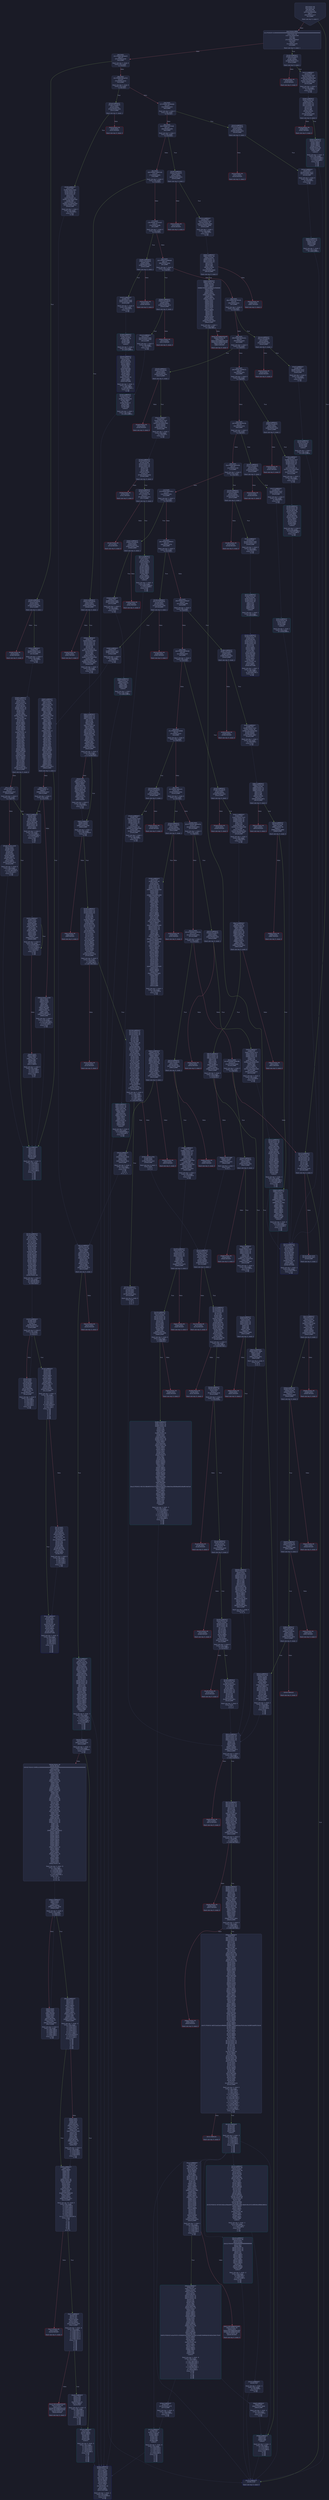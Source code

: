 digraph G {
    node [shape=box, style="filled, rounded", color="#565f89", fontcolor="#c0caf5", fontname="Helvetica", fillcolor="#24283b"];
    edge [color="#414868", fontcolor="#c0caf5", fontname="Helvetica"];
    bgcolor="#1a1b26";
    0 [ label = "[00] PUSH1 80
[02] PUSH1 40
[04] MSTORE
[05] PUSH1 04
[07] CALLDATASIZE
[08] LT
[09] PUSH2 0127
[0c] JUMPI

Stack size req: 0, sizeΔ: 0
" shape = invhouse]
    1 [ label = "[0d] PUSH4 ffffffff
[12] PUSH29 0100000000000000000000000000000000000000000000000000000000
[30] PUSH1 00
[32] CALLDATALOAD
[33] DIV
[34] AND
[35] PUSH4 05fefda7
[3a] DUP2
[3b] EQ
[3c] PUSH2 0145
[3f] JUMPI

Stack size req: 0, sizeΔ: 1
"]
    2 [ label = "[40] DUP1
[41] PUSH4 06fdde03
[46] EQ
[47] PUSH2 0160
[4a] JUMPI

Stack size req: 1, sizeΔ: 0
Entry->Op usage:
	0->70:EQ:1
"]
    3 [ label = "[4b] DUP1
[4c] PUSH4 095ea7b3
[51] EQ
[52] PUSH2 01ea
[55] JUMPI

Stack size req: 1, sizeΔ: 0
Entry->Op usage:
	0->81:EQ:1
"]
    4 [ label = "[56] DUP1
[57] PUSH4 18160ddd
[5c] EQ
[5d] PUSH2 0222
[60] JUMPI

Stack size req: 1, sizeΔ: 0
Entry->Op usage:
	0->92:EQ:1
"]
    5 [ label = "[61] DUP1
[62] PUSH4 1f57256f
[67] EQ
[68] PUSH2 0249
[6b] JUMPI

Stack size req: 1, sizeΔ: 0
Entry->Op usage:
	0->103:EQ:1
"]
    6 [ label = "[6c] DUP1
[6d] PUSH4 23b872dd
[72] EQ
[73] PUSH2 0261
[76] JUMPI

Stack size req: 1, sizeΔ: 0
Entry->Op usage:
	0->114:EQ:1
"]
    7 [ label = "[77] DUP1
[78] PUSH4 313ce567
[7d] EQ
[7e] PUSH2 028b
[81] JUMPI

Stack size req: 1, sizeΔ: 0
Entry->Op usage:
	0->125:EQ:1
"]
    8 [ label = "[82] DUP1
[83] PUSH4 43a88da6
[88] EQ
[89] PUSH2 02b6
[8c] JUMPI

Stack size req: 1, sizeΔ: 0
Entry->Op usage:
	0->136:EQ:1
"]
    9 [ label = "[8d] DUP1
[8e] PUSH4 4b750334
[93] EQ
[94] PUSH2 02cb
[97] JUMPI

Stack size req: 1, sizeΔ: 0
Entry->Op usage:
	0->147:EQ:1
"]
    10 [ label = "[98] DUP1
[99] PUSH4 603d1d1c
[9e] EQ
[9f] PUSH2 02e0
[a2] JUMPI

Stack size req: 1, sizeΔ: 0
Entry->Op usage:
	0->158:EQ:1
"]
    11 [ label = "[a3] DUP1
[a4] PUSH4 70a08231
[a9] EQ
[aa] PUSH2 02fa
[ad] JUMPI

Stack size req: 1, sizeΔ: 0
Entry->Op usage:
	0->169:EQ:1
"]
    12 [ label = "[ae] DUP1
[af] PUSH4 8620410b
[b4] EQ
[b5] PUSH2 031b
[b8] JUMPI

Stack size req: 1, sizeΔ: 0
Entry->Op usage:
	0->180:EQ:1
"]
    13 [ label = "[b9] DUP1
[ba] PUSH4 8da5cb5b
[bf] EQ
[c0] PUSH2 0330
[c3] JUMPI

Stack size req: 1, sizeΔ: 0
Entry->Op usage:
	0->191:EQ:1
"]
    14 [ label = "[c4] DUP1
[c5] PUSH4 900726c2
[ca] EQ
[cb] PUSH2 0361
[ce] JUMPI

Stack size req: 1, sizeΔ: 0
Entry->Op usage:
	0->202:EQ:1
"]
    15 [ label = "[cf] DUP1
[d0] PUSH4 95d89b41
[d5] EQ
[d6] PUSH2 0376
[d9] JUMPI

Stack size req: 1, sizeΔ: 0
Entry->Op usage:
	0->213:EQ:1
"]
    16 [ label = "[da] DUP1
[db] PUSH4 9769eacf
[e0] EQ
[e1] PUSH2 038b
[e4] JUMPI

Stack size req: 1, sizeΔ: 0
Entry->Op usage:
	0->224:EQ:1
"]
    17 [ label = "[e5] DUP1
[e6] PUSH4 a9059cbb
[eb] EQ
[ec] PUSH2 03a5
[ef] JUMPI

Stack size req: 1, sizeΔ: 0
Entry->Op usage:
	0->235:EQ:1
"]
    18 [ label = "[f0] DUP1
[f1] PUSH4 b414d4b6
[f6] EQ
[f7] PUSH2 03c9
[fa] JUMPI

Stack size req: 1, sizeΔ: 0
Entry->Op usage:
	0->246:EQ:1
"]
    19 [ label = "[fb] DUP1
[fc] PUSH4 cae9ca51
[0101] EQ
[0102] PUSH2 03ea
[0105] JUMPI

Stack size req: 1, sizeΔ: 0
Entry->Op usage:
	0->257:EQ:1
"]
    20 [ label = "[0106] DUP1
[0107] PUSH4 dd62ed3e
[010c] EQ
[010d] PUSH2 0453
[0110] JUMPI

Stack size req: 1, sizeΔ: 0
Entry->Op usage:
	0->268:EQ:1
"]
    21 [ label = "[0111] DUP1
[0112] PUSH4 e724529c
[0117] EQ
[0118] PUSH2 047a
[011b] JUMPI

Stack size req: 1, sizeΔ: 0
Entry->Op usage:
	0->279:EQ:1
"]
    22 [ label = "[011c] DUP1
[011d] PUSH4 f2fde38b
[0122] EQ
[0123] PUSH2 04a0
[0126] JUMPI

Stack size req: 1, sizeΔ: 0
Entry->Op usage:
	0->290:EQ:1
"]
    23 [ label = "[0127] JUMPDEST
[0128] PUSH1 00
[012a] SLOAD
[012b] PUSH1 01
[012d] PUSH1 a0
[012f] PUSH1 02
[0131] EXP
[0132] SUB
[0133] AND
[0134] CALLER
[0135] EQ
[0136] PUSH2 0143
[0139] JUMPI

Stack size req: 0, sizeΔ: 0
"]
    24 [ label = "[013a] PUSH2 0141
[013d] PUSH2 04c1
[0140] JUMP

Stack size req: 0, sizeΔ: 1
"]
    25 [ label = "[0141] JUMPDEST
[0142] POP

Stack size req: 1, sizeΔ: -1
Entry->Op usage:
	0->322:POP:0
Entry->Exit:
	0->😵
"]
    26 [ label = "[0143] JUMPDEST
[0144] STOP

Stack size req: 0, sizeΔ: 0
" color = "darkblue"]
    27 [ label = "[0145] JUMPDEST
[0146] CALLVALUE
[0147] DUP1
[0148] ISZERO
[0149] PUSH2 0151
[014c] JUMPI

Stack size req: 0, sizeΔ: 1
"]
    28 [ label = "[014d] PUSH1 00
[014f] DUP1
[0150] REVERT

Stack size req: 0, sizeΔ: 0
" color = "red"]
    29 [ label = "[0151] JUMPDEST
[0152] POP
[0153] PUSH2 0143
[0156] PUSH1 04
[0158] CALLDATALOAD
[0159] PUSH1 24
[015b] CALLDATALOAD
[015c] PUSH2 056b
[015f] JUMP

Stack size req: 1, sizeΔ: 2
Entry->Op usage:
	0->338:POP:0
Entry->Exit:
	0->😵
"]
    30 [ label = "[0160] JUMPDEST
[0161] CALLVALUE
[0162] DUP1
[0163] ISZERO
[0164] PUSH2 016c
[0167] JUMPI

Stack size req: 0, sizeΔ: 1
"]
    31 [ label = "[0168] PUSH1 00
[016a] DUP1
[016b] REVERT

Stack size req: 0, sizeΔ: 0
" color = "red"]
    32 [ label = "[016c] JUMPDEST
[016d] POP
[016e] PUSH2 0175
[0171] PUSH2 058d
[0174] JUMP

Stack size req: 1, sizeΔ: 0
Entry->Op usage:
	0->365:POP:0
Entry->Exit:
	0->😵
"]
    33 [ label = "[0175] JUMPDEST
[0176] PUSH1 40
[0178] DUP1
[0179] MLOAD
[017a] PUSH1 20
[017c] DUP1
[017d] DUP3
[017e] MSTORE
[017f] DUP4
[0180] MLOAD
[0181] DUP2
[0182] DUP4
[0183] ADD
[0184] MSTORE
[0185] DUP4
[0186] MLOAD
[0187] SWAP2
[0188] SWAP3
[0189] DUP4
[018a] SWAP3
[018b] SWAP1
[018c] DUP4
[018d] ADD
[018e] SWAP2
[018f] DUP6
[0190] ADD
[0191] SWAP1
[0192] DUP1
[0193] DUP4
[0194] DUP4
[0195] PUSH1 00

Stack size req: 1, sizeΔ: 9
Entry->Op usage:
	0->384:MLOAD:0
	0->390:MLOAD:0
	0->400:ADD:0
"]
    34 [ label = "[0197] JUMPDEST
[0198] DUP4
[0199] DUP2
[019a] LT
[019b] ISZERO
[019c] PUSH2 01af
[019f] JUMPI

Stack size req: 4, sizeΔ: 0
Entry->Op usage:
	0->410:LT:0
	3->410:LT:1
"]
    35 [ label = "[01a0] DUP2
[01a1] DUP2
[01a2] ADD
[01a3] MLOAD
[01a4] DUP4
[01a5] DUP3
[01a6] ADD
[01a7] MSTORE
[01a8] PUSH1 20
[01aa] ADD
[01ab] PUSH2 0197
[01ae] JUMP

Stack size req: 3, sizeΔ: 0
Entry->Op usage:
	0->418:ADD:0
	0->422:ADD:0
	0->426:ADD:1
	1->418:ADD:1
	2->422:ADD:1
Entry->Exit:
	0->😵
"]
    36 [ label = "[01af] JUMPDEST
[01b0] POP
[01b1] POP
[01b2] POP
[01b3] POP
[01b4] SWAP1
[01b5] POP
[01b6] SWAP1
[01b7] DUP2
[01b8] ADD
[01b9] SWAP1
[01ba] PUSH1 1f
[01bc] AND
[01bd] DUP1
[01be] ISZERO
[01bf] PUSH2 01dc
[01c2] JUMPI

Stack size req: 7, sizeΔ: -5
Entry->Op usage:
	0->432:POP:0
	1->433:POP:0
	2->434:POP:0
	3->435:POP:0
	4->440:ADD:0
	4->444:AND:1
	4->446:ISZERO:0
	5->437:POP:0
	6->440:ADD:1
Entry->Exit:
	0->😵
	1->😵
	2->😵
	3->😵
	4->0
	5->😵
	6->😵
"]
    37 [ label = "[01c3] DUP1
[01c4] DUP3
[01c5] SUB
[01c6] DUP1
[01c7] MLOAD
[01c8] PUSH1 01
[01ca] DUP4
[01cb] PUSH1 20
[01cd] SUB
[01ce] PUSH2 0100
[01d1] EXP
[01d2] SUB
[01d3] NOT
[01d4] AND
[01d5] DUP2
[01d6] MSTORE
[01d7] PUSH1 20
[01d9] ADD
[01da] SWAP2
[01db] POP

Stack size req: 2, sizeΔ: 0
Entry->Op usage:
	0->453:SUB:1
	0->461:SUB:1
	1->453:SUB:0
	1->475:POP:0
Entry->Exit:
	1->😵
"]
    38 [ label = "[01dc] JUMPDEST
[01dd] POP
[01de] SWAP3
[01df] POP
[01e0] POP
[01e1] POP
[01e2] PUSH1 40
[01e4] MLOAD
[01e5] DUP1
[01e6] SWAP2
[01e7] SUB
[01e8] SWAP1
[01e9] RETURN

Stack size req: 5, sizeΔ: -5
Entry->Op usage:
	0->477:POP:0
	1->487:SUB:0
	2->480:POP:0
	3->481:POP:0
	4->479:POP:0
Entry->Exit:
	0->😵
	1->😵
	2->😵
	3->😵
	4->😵
" color = "darkblue"]
    39 [ label = "[01ea] JUMPDEST
[01eb] CALLVALUE
[01ec] DUP1
[01ed] ISZERO
[01ee] PUSH2 01f6
[01f1] JUMPI

Stack size req: 0, sizeΔ: 1
"]
    40 [ label = "[01f2] PUSH1 00
[01f4] DUP1
[01f5] REVERT

Stack size req: 0, sizeΔ: 0
" color = "red"]
    41 [ label = "[01f6] JUMPDEST
[01f7] POP
[01f8] PUSH2 020e
[01fb] PUSH1 01
[01fd] PUSH1 a0
[01ff] PUSH1 02
[0201] EXP
[0202] SUB
[0203] PUSH1 04
[0205] CALLDATALOAD
[0206] AND
[0207] PUSH1 24
[0209] CALLDATALOAD
[020a] PUSH2 061a
[020d] JUMP

Stack size req: 1, sizeΔ: 2
Entry->Op usage:
	0->503:POP:0
Entry->Exit:
	0->😵
"]
    42 [ label = "[020e] JUMPDEST
[020f] PUSH1 40
[0211] DUP1
[0212] MLOAD
[0213] SWAP2
[0214] ISZERO
[0215] ISZERO
[0216] DUP3
[0217] MSTORE
[0218] MLOAD
[0219] SWAP1
[021a] DUP2
[021b] SWAP1
[021c] SUB
[021d] PUSH1 20
[021f] ADD
[0220] SWAP1
[0221] RETURN

Stack size req: 1, sizeΔ: -1
Entry->Op usage:
	0->532:ISZERO:0
Entry->Exit:
	0->😵
" color = "darkblue"]
    43 [ label = "[0222] JUMPDEST
[0223] CALLVALUE
[0224] DUP1
[0225] ISZERO
[0226] PUSH2 022e
[0229] JUMPI

Stack size req: 0, sizeΔ: 1
"]
    44 [ label = "[022a] PUSH1 00
[022c] DUP1
[022d] REVERT

Stack size req: 0, sizeΔ: 0
" color = "red"]
    45 [ label = "[022e] JUMPDEST
[022f] POP
[0230] PUSH2 0237
[0233] PUSH2 0665
[0236] JUMP

Stack size req: 1, sizeΔ: 0
Entry->Op usage:
	0->559:POP:0
Entry->Exit:
	0->😵
"]
    46 [ label = "[0237] JUMPDEST
[0238] PUSH1 40
[023a] DUP1
[023b] MLOAD
[023c] SWAP2
[023d] DUP3
[023e] MSTORE
[023f] MLOAD
[0240] SWAP1
[0241] DUP2
[0242] SWAP1
[0243] SUB
[0244] PUSH1 20
[0246] ADD
[0247] SWAP1
[0248] RETURN

Stack size req: 1, sizeΔ: -1
Entry->Op usage:
	0->574:MSTORE:1
Entry->Exit:
	0->😵
" color = "darkblue"]
    47 [ label = "[0249] JUMPDEST
[024a] CALLVALUE
[024b] DUP1
[024c] ISZERO
[024d] PUSH2 0255
[0250] JUMPI

Stack size req: 0, sizeΔ: 1
"]
    48 [ label = "[0251] PUSH1 00
[0253] DUP1
[0254] REVERT

Stack size req: 0, sizeΔ: 0
" color = "red"]
    49 [ label = "[0255] JUMPDEST
[0256] POP
[0257] PUSH2 0143
[025a] PUSH1 04
[025c] CALLDATALOAD
[025d] PUSH2 066b
[0260] JUMP

Stack size req: 1, sizeΔ: 1
Entry->Op usage:
	0->598:POP:0
Entry->Exit:
	0->😵
"]
    50 [ label = "[0261] JUMPDEST
[0262] CALLVALUE
[0263] DUP1
[0264] ISZERO
[0265] PUSH2 026d
[0268] JUMPI

Stack size req: 0, sizeΔ: 1
"]
    51 [ label = "[0269] PUSH1 00
[026b] DUP1
[026c] REVERT

Stack size req: 0, sizeΔ: 0
" color = "red"]
    52 [ label = "[026d] JUMPDEST
[026e] POP
[026f] PUSH2 020e
[0272] PUSH1 01
[0274] PUSH1 a0
[0276] PUSH1 02
[0278] EXP
[0279] SUB
[027a] PUSH1 04
[027c] CALLDATALOAD
[027d] DUP2
[027e] AND
[027f] SWAP1
[0280] PUSH1 24
[0282] CALLDATALOAD
[0283] AND
[0284] PUSH1 44
[0286] CALLDATALOAD
[0287] PUSH2 06bc
[028a] JUMP

Stack size req: 1, sizeΔ: 3
Entry->Op usage:
	0->622:POP:0
Entry->Exit:
	0->😵
"]
    53 [ label = "[028b] JUMPDEST
[028c] CALLVALUE
[028d] DUP1
[028e] ISZERO
[028f] PUSH2 0297
[0292] JUMPI

Stack size req: 0, sizeΔ: 1
"]
    54 [ label = "[0293] PUSH1 00
[0295] DUP1
[0296] REVERT

Stack size req: 0, sizeΔ: 0
" color = "red"]
    55 [ label = "[0297] JUMPDEST
[0298] POP
[0299] PUSH2 02a0
[029c] PUSH2 0789
[029f] JUMP

Stack size req: 1, sizeΔ: 0
Entry->Op usage:
	0->664:POP:0
Entry->Exit:
	0->😵
"]
    56 [ label = "[02a0] JUMPDEST
[02a1] PUSH1 40
[02a3] DUP1
[02a4] MLOAD
[02a5] PUSH1 ff
[02a7] SWAP1
[02a8] SWAP3
[02a9] AND
[02aa] DUP3
[02ab] MSTORE
[02ac] MLOAD
[02ad] SWAP1
[02ae] DUP2
[02af] SWAP1
[02b0] SUB
[02b1] PUSH1 20
[02b3] ADD
[02b4] SWAP1
[02b5] RETURN

Stack size req: 1, sizeΔ: -1
Entry->Op usage:
	0->681:AND:0
	0->683:MSTORE:1
Entry->Exit:
	0->😵
" color = "darkblue"]
    57 [ label = "[02b6] JUMPDEST
[02b7] CALLVALUE
[02b8] DUP1
[02b9] ISZERO
[02ba] PUSH2 02c2
[02bd] JUMPI

Stack size req: 0, sizeΔ: 1
"]
    58 [ label = "[02be] PUSH1 00
[02c0] DUP1
[02c1] REVERT

Stack size req: 0, sizeΔ: 0
" color = "red"]
    59 [ label = "[02c2] JUMPDEST
[02c3] POP
[02c4] PUSH2 020e
[02c7] PUSH2 0792
[02ca] JUMP

Stack size req: 1, sizeΔ: 0
Entry->Op usage:
	0->707:POP:0
Entry->Exit:
	0->😵
"]
    60 [ label = "[02cb] JUMPDEST
[02cc] CALLVALUE
[02cd] DUP1
[02ce] ISZERO
[02cf] PUSH2 02d7
[02d2] JUMPI

Stack size req: 0, sizeΔ: 1
"]
    61 [ label = "[02d3] PUSH1 00
[02d5] DUP1
[02d6] REVERT

Stack size req: 0, sizeΔ: 0
" color = "red"]
    62 [ label = "[02d7] JUMPDEST
[02d8] POP
[02d9] PUSH2 0237
[02dc] PUSH2 07a0
[02df] JUMP

Stack size req: 1, sizeΔ: 0
Entry->Op usage:
	0->728:POP:0
Entry->Exit:
	0->😵
"]
    63 [ label = "[02e0] JUMPDEST
[02e1] CALLVALUE
[02e2] DUP1
[02e3] ISZERO
[02e4] PUSH2 02ec
[02e7] JUMPI

Stack size req: 0, sizeΔ: 1
"]
    64 [ label = "[02e8] PUSH1 00
[02ea] DUP1
[02eb] REVERT

Stack size req: 0, sizeΔ: 0
" color = "red"]
    65 [ label = "[02ec] JUMPDEST
[02ed] POP
[02ee] PUSH2 0143
[02f1] PUSH1 04
[02f3] CALLDATALOAD
[02f4] ISZERO
[02f5] ISZERO
[02f6] PUSH2 07a6
[02f9] JUMP

Stack size req: 1, sizeΔ: 1
Entry->Op usage:
	0->749:POP:0
Entry->Exit:
	0->😵
"]
    66 [ label = "[02fa] JUMPDEST
[02fb] CALLVALUE
[02fc] DUP1
[02fd] ISZERO
[02fe] PUSH2 0306
[0301] JUMPI

Stack size req: 0, sizeΔ: 1
"]
    67 [ label = "[0302] PUSH1 00
[0304] DUP1
[0305] REVERT

Stack size req: 0, sizeΔ: 0
" color = "red"]
    68 [ label = "[0306] JUMPDEST
[0307] POP
[0308] PUSH2 0237
[030b] PUSH1 01
[030d] PUSH1 a0
[030f] PUSH1 02
[0311] EXP
[0312] SUB
[0313] PUSH1 04
[0315] CALLDATALOAD
[0316] AND
[0317] PUSH2 07df
[031a] JUMP

Stack size req: 1, sizeΔ: 1
Entry->Op usage:
	0->775:POP:0
Entry->Exit:
	0->😵
"]
    69 [ label = "[031b] JUMPDEST
[031c] CALLVALUE
[031d] DUP1
[031e] ISZERO
[031f] PUSH2 0327
[0322] JUMPI

Stack size req: 0, sizeΔ: 1
"]
    70 [ label = "[0323] PUSH1 00
[0325] DUP1
[0326] REVERT

Stack size req: 0, sizeΔ: 0
" color = "red"]
    71 [ label = "[0327] JUMPDEST
[0328] POP
[0329] PUSH2 0237
[032c] PUSH2 07f1
[032f] JUMP

Stack size req: 1, sizeΔ: 0
Entry->Op usage:
	0->808:POP:0
Entry->Exit:
	0->😵
"]
    72 [ label = "[0330] JUMPDEST
[0331] CALLVALUE
[0332] DUP1
[0333] ISZERO
[0334] PUSH2 033c
[0337] JUMPI

Stack size req: 0, sizeΔ: 1
"]
    73 [ label = "[0338] PUSH1 00
[033a] DUP1
[033b] REVERT

Stack size req: 0, sizeΔ: 0
" color = "red"]
    74 [ label = "[033c] JUMPDEST
[033d] POP
[033e] PUSH2 0345
[0341] PUSH2 07f7
[0344] JUMP

Stack size req: 1, sizeΔ: 0
Entry->Op usage:
	0->829:POP:0
Entry->Exit:
	0->😵
"]
    75 [ label = "[0345] JUMPDEST
[0346] PUSH1 40
[0348] DUP1
[0349] MLOAD
[034a] PUSH1 01
[034c] PUSH1 a0
[034e] PUSH1 02
[0350] EXP
[0351] SUB
[0352] SWAP1
[0353] SWAP3
[0354] AND
[0355] DUP3
[0356] MSTORE
[0357] MLOAD
[0358] SWAP1
[0359] DUP2
[035a] SWAP1
[035b] SUB
[035c] PUSH1 20
[035e] ADD
[035f] SWAP1
[0360] RETURN

Stack size req: 1, sizeΔ: -1
Entry->Op usage:
	0->852:AND:0
	0->854:MSTORE:1
Entry->Exit:
	0->😵
" color = "darkblue"]
    76 [ label = "[0361] JUMPDEST
[0362] CALLVALUE
[0363] DUP1
[0364] ISZERO
[0365] PUSH2 036d
[0368] JUMPI

Stack size req: 0, sizeΔ: 1
"]
    77 [ label = "[0369] PUSH1 00
[036b] DUP1
[036c] REVERT

Stack size req: 0, sizeΔ: 0
" color = "red"]
    78 [ label = "[036d] JUMPDEST
[036e] POP
[036f] PUSH2 020e
[0372] PUSH2 0806
[0375] JUMP

Stack size req: 1, sizeΔ: 0
Entry->Op usage:
	0->878:POP:0
Entry->Exit:
	0->😵
"]
    79 [ label = "[0376] JUMPDEST
[0377] CALLVALUE
[0378] DUP1
[0379] ISZERO
[037a] PUSH2 0382
[037d] JUMPI

Stack size req: 0, sizeΔ: 1
"]
    80 [ label = "[037e] PUSH1 00
[0380] DUP1
[0381] REVERT

Stack size req: 0, sizeΔ: 0
" color = "red"]
    81 [ label = "[0382] JUMPDEST
[0383] POP
[0384] PUSH2 0175
[0387] PUSH2 080f
[038a] JUMP

Stack size req: 1, sizeΔ: 0
Entry->Op usage:
	0->899:POP:0
Entry->Exit:
	0->😵
"]
    82 [ label = "[038b] JUMPDEST
[038c] CALLVALUE
[038d] DUP1
[038e] ISZERO
[038f] PUSH2 0397
[0392] JUMPI

Stack size req: 0, sizeΔ: 1
"]
    83 [ label = "[0393] PUSH1 00
[0395] DUP1
[0396] REVERT

Stack size req: 0, sizeΔ: 0
" color = "red"]
    84 [ label = "[0397] JUMPDEST
[0398] POP
[0399] PUSH2 0143
[039c] PUSH1 04
[039e] CALLDATALOAD
[039f] ISZERO
[03a0] ISZERO
[03a1] PUSH2 0867
[03a4] JUMP

Stack size req: 1, sizeΔ: 1
Entry->Op usage:
	0->920:POP:0
Entry->Exit:
	0->😵
"]
    85 [ label = "[03a5] JUMPDEST
[03a6] CALLVALUE
[03a7] DUP1
[03a8] ISZERO
[03a9] PUSH2 03b1
[03ac] JUMPI

Stack size req: 0, sizeΔ: 1
"]
    86 [ label = "[03ad] PUSH1 00
[03af] DUP1
[03b0] REVERT

Stack size req: 0, sizeΔ: 0
" color = "red"]
    87 [ label = "[03b1] JUMPDEST
[03b2] POP
[03b3] PUSH2 0143
[03b6] PUSH1 01
[03b8] PUSH1 a0
[03ba] PUSH1 02
[03bc] EXP
[03bd] SUB
[03be] PUSH1 04
[03c0] CALLDATALOAD
[03c1] AND
[03c2] PUSH1 24
[03c4] CALLDATALOAD
[03c5] PUSH2 08a7
[03c8] JUMP

Stack size req: 1, sizeΔ: 2
Entry->Op usage:
	0->946:POP:0
Entry->Exit:
	0->😵
"]
    88 [ label = "[03c9] JUMPDEST
[03ca] CALLVALUE
[03cb] DUP1
[03cc] ISZERO
[03cd] PUSH2 03d5
[03d0] JUMPI

Stack size req: 0, sizeΔ: 1
"]
    89 [ label = "[03d1] PUSH1 00
[03d3] DUP1
[03d4] REVERT

Stack size req: 0, sizeΔ: 0
" color = "red"]
    90 [ label = "[03d5] JUMPDEST
[03d6] POP
[03d7] PUSH2 020e
[03da] PUSH1 01
[03dc] PUSH1 a0
[03de] PUSH1 02
[03e0] EXP
[03e1] SUB
[03e2] PUSH1 04
[03e4] CALLDATALOAD
[03e5] AND
[03e6] PUSH2 08f0
[03e9] JUMP

Stack size req: 1, sizeΔ: 1
Entry->Op usage:
	0->982:POP:0
Entry->Exit:
	0->😵
"]
    91 [ label = "[03ea] JUMPDEST
[03eb] CALLVALUE
[03ec] DUP1
[03ed] ISZERO
[03ee] PUSH2 03f6
[03f1] JUMPI

Stack size req: 0, sizeΔ: 1
"]
    92 [ label = "[03f2] PUSH1 00
[03f4] DUP1
[03f5] REVERT

Stack size req: 0, sizeΔ: 0
" color = "red"]
    93 [ label = "[03f6] JUMPDEST
[03f7] POP
[03f8] PUSH1 40
[03fa] DUP1
[03fb] MLOAD
[03fc] PUSH1 20
[03fe] PUSH1 04
[0400] PUSH1 44
[0402] CALLDATALOAD
[0403] DUP2
[0404] DUP2
[0405] ADD
[0406] CALLDATALOAD
[0407] PUSH1 1f
[0409] DUP2
[040a] ADD
[040b] DUP5
[040c] SWAP1
[040d] DIV
[040e] DUP5
[040f] MUL
[0410] DUP6
[0411] ADD
[0412] DUP5
[0413] ADD
[0414] SWAP1
[0415] SWAP6
[0416] MSTORE
[0417] DUP5
[0418] DUP5
[0419] MSTORE
[041a] PUSH2 020e
[041d] SWAP5
[041e] DUP3
[041f] CALLDATALOAD
[0420] PUSH1 01
[0422] PUSH1 a0
[0424] PUSH1 02
[0426] EXP
[0427] SUB
[0428] AND
[0429] SWAP5
[042a] PUSH1 24
[042c] DUP1
[042d] CALLDATALOAD
[042e] SWAP6
[042f] CALLDATASIZE
[0430] SWAP6
[0431] SWAP5
[0432] PUSH1 64
[0434] SWAP5
[0435] SWAP3
[0436] ADD
[0437] SWAP2
[0438] SWAP1
[0439] DUP2
[043a] SWAP1
[043b] DUP5
[043c] ADD
[043d] DUP4
[043e] DUP3
[043f] DUP1
[0440] DUP3
[0441] DUP5
[0442] CALLDATACOPY
[0443] POP
[0444] SWAP5
[0445] SWAP8
[0446] POP
[0447] PUSH2 0905
[044a] SWAP7
[044b] POP
[044c] POP
[044d] POP
[044e] POP
[044f] POP
[0450] POP
[0451] POP
[0452] JUMP

Stack size req: 1, sizeΔ: 3
Entry->Op usage:
	0->1015:POP:0
Entry->Exit:
	0->😵
"]
    94 [ label = "[0453] JUMPDEST
[0454] CALLVALUE
[0455] DUP1
[0456] ISZERO
[0457] PUSH2 045f
[045a] JUMPI

Stack size req: 0, sizeΔ: 1
"]
    95 [ label = "[045b] PUSH1 00
[045d] DUP1
[045e] REVERT

Stack size req: 0, sizeΔ: 0
" color = "red"]
    96 [ label = "[045f] JUMPDEST
[0460] POP
[0461] PUSH2 0237
[0464] PUSH1 01
[0466] PUSH1 a0
[0468] PUSH1 02
[046a] EXP
[046b] SUB
[046c] PUSH1 04
[046e] CALLDATALOAD
[046f] DUP2
[0470] AND
[0471] SWAP1
[0472] PUSH1 24
[0474] CALLDATALOAD
[0475] AND
[0476] PUSH2 0a3c
[0479] JUMP

Stack size req: 1, sizeΔ: 2
Entry->Op usage:
	0->1120:POP:0
Entry->Exit:
	0->😵
"]
    97 [ label = "[047a] JUMPDEST
[047b] CALLVALUE
[047c] DUP1
[047d] ISZERO
[047e] PUSH2 0486
[0481] JUMPI

Stack size req: 0, sizeΔ: 1
"]
    98 [ label = "[0482] PUSH1 00
[0484] DUP1
[0485] REVERT

Stack size req: 0, sizeΔ: 0
" color = "red"]
    99 [ label = "[0486] JUMPDEST
[0487] POP
[0488] PUSH2 0143
[048b] PUSH1 01
[048d] PUSH1 a0
[048f] PUSH1 02
[0491] EXP
[0492] SUB
[0493] PUSH1 04
[0495] CALLDATALOAD
[0496] AND
[0497] PUSH1 24
[0499] CALLDATALOAD
[049a] ISZERO
[049b] ISZERO
[049c] PUSH2 0a59
[049f] JUMP

Stack size req: 1, sizeΔ: 2
Entry->Op usage:
	0->1159:POP:0
Entry->Exit:
	0->😵
"]
    100 [ label = "[04a0] JUMPDEST
[04a1] CALLVALUE
[04a2] DUP1
[04a3] ISZERO
[04a4] PUSH2 04ac
[04a7] JUMPI

Stack size req: 0, sizeΔ: 1
"]
    101 [ label = "[04a8] PUSH1 00
[04aa] DUP1
[04ab] REVERT

Stack size req: 0, sizeΔ: 0
" color = "red"]
    102 [ label = "[04ac] JUMPDEST
[04ad] POP
[04ae] PUSH2 0143
[04b1] PUSH1 01
[04b3] PUSH1 a0
[04b5] PUSH1 02
[04b7] EXP
[04b8] SUB
[04b9] PUSH1 04
[04bb] CALLDATALOAD
[04bc] AND
[04bd] PUSH2 0aef
[04c0] JUMP

Stack size req: 1, sizeΔ: 1
Entry->Op usage:
	0->1197:POP:0
Entry->Exit:
	0->😵
"]
    103 [ label = "[04c1] JUMPDEST
[04c2] PUSH1 07
[04c4] SLOAD
[04c5] PUSH1 00
[04c7] SWAP1
[04c8] PUSH2 0100
[04cb] SWAP1
[04cc] DIV
[04cd] PUSH1 ff
[04cf] AND
[04d0] ISZERO
[04d1] ISZERO
[04d2] PUSH2 04da
[04d5] JUMPI

Stack size req: 0, sizeΔ: 1
"]
    104 [ label = "[04d6] PUSH1 00
[04d8] DUP1
[04d9] REVERT

Stack size req: 0, sizeΔ: 0
" color = "red"]
    105 [ label = "[04da] JUMPDEST
[04db] PUSH1 06
[04dd] SLOAD
[04de] PUSH1 00
[04e0] LT
[04e1] PUSH2 04e9
[04e4] JUMPI

Stack size req: 0, sizeΔ: 0
"]
    106 [ label = "[04e5] PUSH1 00
[04e7] DUP1
[04e8] REVERT

Stack size req: 0, sizeΔ: 0
" color = "red"]
    107 [ label = "[04e9] JUMPDEST
[04ea] PUSH1 00
[04ec] CALLVALUE
[04ed] GT
[04ee] PUSH2 04f6
[04f1] JUMPI

Stack size req: 0, sizeΔ: 0
"]
    108 [ label = "[04f2] PUSH1 00
[04f4] DUP1
[04f5] REVERT

Stack size req: 0, sizeΔ: 0
" color = "red"]
    109 [ label = "[04f6] JUMPDEST
[04f7] PUSH1 06
[04f9] SLOAD
[04fa] CALLVALUE
[04fb] DUP2
[04fc] ISZERO
[04fd] ISZERO
[04fe] PUSH2 0503
[0501] JUMPI

Stack size req: 0, sizeΔ: 2
"]
    110 [ label = "[0502] INVALID

Stack size req: 0, sizeΔ: 0
" color = "red"]
    111 [ label = "[0503] JUMPDEST
[0504] PUSH1 00
[0506] SLOAD
[0507] SWAP2
[0508] SWAP1
[0509] DIV
[050a] SWAP2
[050b] POP
[050c] PUSH2 051f
[050f] SWAP1
[0510] PUSH1 01
[0512] PUSH1 a0
[0514] PUSH1 02
[0516] EXP
[0517] SUB
[0518] AND
[0519] CALLER
[051a] DUP4
[051b] PUSH2 0b5c
[051e] JUMP

Stack size req: 3, sizeΔ: 2
Entry->Op usage:
	0->1289:DIV:0
	1->1289:DIV:1
	2->1291:POP:0
Entry->Exit:
	0->😵
	1->😵
	2->😵
"]
    112 [ label = "[051f] JUMPDEST
[0520] PUSH1 06
[0522] SLOAD
[0523] PUSH1 40
[0525] DUP1
[0526] MLOAD
[0527] CALLER
[0528] DUP2
[0529] MSTORE
[052a] PUSH1 20
[052c] DUP2
[052d] ADD
[052e] SWAP3
[052f] SWAP1
[0530] SWAP3
[0531] MSTORE
[0532] DUP2
[0533] DUP2
[0534] ADD
[0535] DUP4
[0536] SWAP1
[0537] MSTORE
[0538] CALLVALUE
[0539] PUSH1 60
[053b] DUP4
[053c] ADD
[053d] MSTORE
[053e] MLOAD
[053f] PUSH32 047d414ddce29eba94711e9709b1446c3bb9339c2472cf6ff20610f80b186912
[0560] SWAP2
[0561] DUP2
[0562] SWAP1
[0563] SUB
[0564] PUSH1 80
[0566] ADD
[0567] SWAP1
[0568] LOG1
[0569] SWAP1
[056a] JUMP
Indirect!

Stack size req: 2, sizeΔ: -1
Entry->Op usage:
	0->1335:MSTORE:1
	1->1386:JUMP:0
Entry->Exit:
	0->0
	1->😵
" color = "teal"]
    113 [ label = "[056b] JUMPDEST
[056c] PUSH1 00
[056e] SLOAD
[056f] PUSH1 01
[0571] PUSH1 a0
[0573] PUSH1 02
[0575] EXP
[0576] SUB
[0577] AND
[0578] CALLER
[0579] EQ
[057a] PUSH2 0582
[057d] JUMPI

Stack size req: 0, sizeΔ: 0
"]
    114 [ label = "[057e] PUSH1 00
[0580] DUP1
[0581] REVERT

Stack size req: 0, sizeΔ: 0
" color = "red"]
    115 [ label = "[0582] JUMPDEST
[0583] PUSH1 05
[0585] SWAP2
[0586] SWAP1
[0587] SWAP2
[0588] SSTORE
[0589] PUSH1 06
[058b] SSTORE
[058c] JUMP
Indirect!

Stack size req: 3, sizeΔ: -3
Entry->Op usage:
	0->1419:SSTORE:1
	1->1416:SSTORE:1
	2->1420:JUMP:0
Entry->Exit:
	0->😵
	1->😵
	2->😵
" color = "teal"]
    116 [ label = "[058d] JUMPDEST
[058e] PUSH1 01
[0590] DUP1
[0591] SLOAD
[0592] PUSH1 40
[0594] DUP1
[0595] MLOAD
[0596] PUSH1 20
[0598] PUSH1 02
[059a] DUP5
[059b] DUP7
[059c] AND
[059d] ISZERO
[059e] PUSH2 0100
[05a1] MUL
[05a2] PUSH1 00
[05a4] NOT
[05a5] ADD
[05a6] SWAP1
[05a7] SWAP5
[05a8] AND
[05a9] SWAP4
[05aa] SWAP1
[05ab] SWAP4
[05ac] DIV
[05ad] PUSH1 1f
[05af] DUP2
[05b0] ADD
[05b1] DUP5
[05b2] SWAP1
[05b3] DIV
[05b4] DUP5
[05b5] MUL
[05b6] DUP3
[05b7] ADD
[05b8] DUP5
[05b9] ADD
[05ba] SWAP1
[05bb] SWAP3
[05bc] MSTORE
[05bd] DUP2
[05be] DUP2
[05bf] MSTORE
[05c0] SWAP3
[05c1] SWAP2
[05c2] DUP4
[05c3] ADD
[05c4] DUP3
[05c5] DUP3
[05c6] DUP1
[05c7] ISZERO
[05c8] PUSH2 0612
[05cb] JUMPI

Stack size req: 0, sizeΔ: 6
"]
    117 [ label = "[05cc] DUP1
[05cd] PUSH1 1f
[05cf] LT
[05d0] PUSH2 05e7
[05d3] JUMPI

Stack size req: 1, sizeΔ: 0
Entry->Op usage:
	0->1487:LT:1
"]
    118 [ label = "[05d4] PUSH2 0100
[05d7] DUP1
[05d8] DUP4
[05d9] SLOAD
[05da] DIV
[05db] MUL
[05dc] DUP4
[05dd] MSTORE
[05de] SWAP2
[05df] PUSH1 20
[05e1] ADD
[05e2] SWAP2
[05e3] PUSH2 0612
[05e6] JUMP

Stack size req: 3, sizeΔ: 0
Entry->Op usage:
	1->1497:SLOAD:0
	2->1501:MSTORE:0
	2->1505:ADD:1
Entry->Exit:
	2->😵
"]
    119 [ label = "[05e7] JUMPDEST
[05e8] DUP3
[05e9] ADD
[05ea] SWAP2
[05eb] SWAP1
[05ec] PUSH1 00
[05ee] MSTORE
[05ef] PUSH1 20
[05f1] PUSH1 00
[05f3] SHA3
[05f4] SWAP1

Stack size req: 3, sizeΔ: 0
Entry->Op usage:
	0->1513:ADD:1
	1->1518:MSTORE:1
	2->1513:ADD:0
Entry->Exit:
	0->😵
	1->😵
	2->0
"]
    120 [ label = "[05f5] JUMPDEST
[05f6] DUP2
[05f7] SLOAD
[05f8] DUP2
[05f9] MSTORE
[05fa] SWAP1
[05fb] PUSH1 01
[05fd] ADD
[05fe] SWAP1
[05ff] PUSH1 20
[0601] ADD
[0602] DUP1
[0603] DUP4
[0604] GT
[0605] PUSH2 05f5
[0608] JUMPI

Stack size req: 3, sizeΔ: 0
Entry->Op usage:
	0->1529:MSTORE:0
	0->1537:ADD:1
	1->1527:SLOAD:0
	1->1533:ADD:1
	2->1540:GT:0
Entry->Exit:
	0->😵
	1->😵
"]
    121 [ label = "[0609] DUP3
[060a] SWAP1
[060b] SUB
[060c] PUSH1 1f
[060e] AND
[060f] DUP3
[0610] ADD
[0611] SWAP2

Stack size req: 3, sizeΔ: 0
Entry->Op usage:
	0->1547:SUB:0
	2->1547:SUB:1
	2->1552:ADD:0
Entry->Exit:
	0->😵
	2->0
"]
    122 [ label = "[0612] JUMPDEST
[0613] POP
[0614] POP
[0615] POP
[0616] POP
[0617] POP
[0618] DUP2
[0619] JUMP
Indirect!

Stack size req: 7, sizeΔ: -5
Entry->Op usage:
	0->1555:POP:0
	1->1556:POP:0
	2->1557:POP:0
	3->1558:POP:0
	4->1559:POP:0
	6->1561:JUMP:0
Entry->Exit:
	0->😵
	1->😵
	2->😵
	3->😵
	4->😵
" color = "teal"]
    123 [ label = "[061a] JUMPDEST
[061b] CALLER
[061c] PUSH1 00
[061e] SWAP1
[061f] DUP2
[0620] MSTORE
[0621] PUSH1 0a
[0623] PUSH1 20
[0625] MSTORE
[0626] PUSH1 40
[0628] DUP2
[0629] SHA3
[062a] SLOAD
[062b] PUSH1 ff
[062d] AND
[062e] ISZERO
[062f] PUSH2 0637
[0632] JUMPI

Stack size req: 0, sizeΔ: 1
"]
    124 [ label = "[0633] PUSH1 00
[0635] DUP1
[0636] REVERT

Stack size req: 0, sizeΔ: 0
" color = "red"]
    125 [ label = "[0637] JUMPDEST
[0638] POP
[0639] CALLER
[063a] PUSH1 00
[063c] SWAP1
[063d] DUP2
[063e] MSTORE
[063f] PUSH1 09
[0641] PUSH1 20
[0643] SWAP1
[0644] DUP2
[0645] MSTORE
[0646] PUSH1 40
[0648] DUP1
[0649] DUP4
[064a] SHA3
[064b] PUSH1 01
[064d] PUSH1 a0
[064f] PUSH1 02
[0651] EXP
[0652] SUB
[0653] SWAP6
[0654] SWAP1
[0655] SWAP6
[0656] AND
[0657] DUP4
[0658] MSTORE
[0659] SWAP4
[065a] SWAP1
[065b] MSTORE
[065c] SWAP2
[065d] SWAP1
[065e] SWAP2
[065f] SHA3
[0660] SSTORE
[0661] PUSH1 01
[0663] SWAP1
[0664] JUMP
Indirect!

Stack size req: 4, sizeΔ: -3
Entry->Op usage:
	0->1592:POP:0
	1->1632:SSTORE:1
	2->1622:AND:1
	2->1624:MSTORE:1
	3->1636:JUMP:0
Entry->Exit:
	0->😵
	1->😵
	2->😵
	3->😵
" color = "teal"]
    126 [ label = "[0665] JUMPDEST
[0666] PUSH1 04
[0668] SLOAD
[0669] DUP2
[066a] JUMP
Indirect!

Stack size req: 1, sizeΔ: 1
Entry->Op usage:
	0->1642:JUMP:0
" color = "teal"]
    127 [ label = "[066b] JUMPDEST
[066c] PUSH1 00
[066e] SLOAD
[066f] PUSH1 01
[0671] PUSH1 a0
[0673] PUSH1 02
[0675] EXP
[0676] SUB
[0677] AND
[0678] CALLER
[0679] EQ
[067a] PUSH2 0682
[067d] JUMPI

Stack size req: 0, sizeΔ: 0
"]
    128 [ label = "[067e] PUSH1 00
[0680] DUP1
[0681] REVERT

Stack size req: 0, sizeΔ: 0
" color = "red"]
    129 [ label = "[0682] JUMPDEST
[0683] PUSH1 40
[0685] MLOAD
[0686] CALLER
[0687] SWAP1
[0688] PUSH8 0de0b6b3a7640000
[0691] DUP4
[0692] MUL
[0693] DUP1
[0694] ISZERO
[0695] PUSH2 08fc
[0698] MUL
[0699] SWAP2
[069a] PUSH1 00
[069c] DUP2
[069d] DUP2
[069e] DUP2
[069f] DUP6
[06a0] DUP9
[06a1] DUP9
[06a2] CALL
[06a3] SWAP4
[06a4] POP
[06a5] POP
[06a6] POP
[06a7] POP
[06a8] ISZERO
[06a9] DUP1
[06aa] ISZERO
[06ab] PUSH2 06b8
[06ae] JUMPI

Stack size req: 1, sizeΔ: 1
Entry->Op usage:
	0->1682:MUL:0
"]
    130 [ label = "[06af] RETURNDATASIZE
[06b0] PUSH1 00
[06b2] DUP1
[06b3] RETURNDATACOPY
[06b4] RETURNDATASIZE
[06b5] PUSH1 00
[06b7] REVERT

Stack size req: 0, sizeΔ: 0
" color = "red"]
    131 [ label = "[06b8] JUMPDEST
[06b9] POP
[06ba] POP
[06bb] JUMP
Indirect!

Stack size req: 3, sizeΔ: -3
Entry->Op usage:
	0->1721:POP:0
	1->1722:POP:0
	2->1723:JUMP:0
Entry->Exit:
	0->😵
	1->😵
	2->😵
" color = "teal"]
    132 [ label = "[06bc] JUMPDEST
[06bd] PUSH1 01
[06bf] PUSH1 a0
[06c1] PUSH1 02
[06c3] EXP
[06c4] SUB
[06c5] DUP4
[06c6] AND
[06c7] PUSH1 00
[06c9] SWAP1
[06ca] DUP2
[06cb] MSTORE
[06cc] PUSH1 0a
[06ce] PUSH1 20
[06d0] MSTORE
[06d1] PUSH1 40
[06d3] DUP2
[06d4] SHA3
[06d5] SLOAD
[06d6] PUSH1 ff
[06d8] AND
[06d9] ISZERO
[06da] DUP1
[06db] ISZERO
[06dc] PUSH2 06f5
[06df] JUMPI

Stack size req: 3, sizeΔ: 2
Entry->Op usage:
	2->1734:AND:0
	2->1739:MSTORE:1
"]
    133 [ label = "[06e0] POP
[06e1] CALLER
[06e2] PUSH1 00
[06e4] SWAP1
[06e5] DUP2
[06e6] MSTORE
[06e7] PUSH1 0a
[06e9] PUSH1 20
[06eb] MSTORE
[06ec] PUSH1 40
[06ee] SWAP1
[06ef] SHA3
[06f0] SLOAD
[06f1] PUSH1 ff
[06f3] AND
[06f4] ISZERO

Stack size req: 1, sizeΔ: 0
Entry->Op usage:
	0->1760:POP:0
Entry->Exit:
	0->😵
"]
    134 [ label = "[06f5] JUMPDEST
[06f6] ISZERO
[06f7] ISZERO
[06f8] PUSH2 0700
[06fb] JUMPI

Stack size req: 1, sizeΔ: -1
Entry->Op usage:
	0->1782:ISZERO:0
Entry->Exit:
	0->😵
"]
    135 [ label = "[06fc] PUSH1 00
[06fe] DUP1
[06ff] REVERT

Stack size req: 0, sizeΔ: 0
" color = "red"]
    136 [ label = "[0700] JUMPDEST
[0701] PUSH1 01
[0703] PUSH1 a0
[0705] PUSH1 02
[0707] EXP
[0708] SUB
[0709] DUP5
[070a] AND
[070b] PUSH1 00
[070d] SWAP1
[070e] DUP2
[070f] MSTORE
[0710] PUSH1 09
[0712] PUSH1 20
[0714] SWAP1
[0715] DUP2
[0716] MSTORE
[0717] PUSH1 40
[0719] DUP1
[071a] DUP4
[071b] SHA3
[071c] CALLER
[071d] DUP5
[071e] MSTORE
[071f] SWAP1
[0720] SWAP2
[0721] MSTORE
[0722] SWAP1
[0723] SHA3
[0724] SLOAD
[0725] DUP3
[0726] GT
[0727] ISZERO
[0728] PUSH2 0730
[072b] JUMPI

Stack size req: 4, sizeΔ: 0
Entry->Op usage:
	1->1830:GT:0
	3->1802:AND:0
	3->1807:MSTORE:1
"]
    137 [ label = "[072c] PUSH1 00
[072e] DUP1
[072f] REVERT

Stack size req: 0, sizeΔ: 0
" color = "red"]
    138 [ label = "[0730] JUMPDEST
[0731] PUSH1 01
[0733] PUSH1 a0
[0735] PUSH1 02
[0737] EXP
[0738] SUB
[0739] DUP1
[073a] DUP6
[073b] AND
[073c] PUSH1 00
[073e] SWAP1
[073f] DUP2
[0740] MSTORE
[0741] PUSH1 09
[0743] PUSH1 20
[0745] SWAP1
[0746] DUP2
[0747] MSTORE
[0748] PUSH1 40
[074a] DUP1
[074b] DUP4
[074c] SHA3
[074d] CALLER
[074e] DUP5
[074f] MSTORE
[0750] SWAP1
[0751] SWAP2
[0752] MSTORE
[0753] SWAP1
[0754] SHA3
[0755] DUP1
[0756] SLOAD
[0757] DUP5
[0758] SWAP1
[0759] SUB
[075a] SWAP1
[075b] SSTORE
[075c] DUP4
[075d] AND
[075e] ADDRESS
[075f] EQ
[0760] ISZERO
[0761] PUSH2 0774
[0764] JUMPI

Stack size req: 4, sizeΔ: 0
Entry->Op usage:
	1->1881:SUB:1
	2->1885:AND:0
	2->1887:EQ:1
	3->1851:AND:0
	3->1856:MSTORE:1
"]
    139 [ label = "[0765] PUSH2 076e
[0768] DUP5
[0769] DUP4
[076a] PUSH2 0c63
[076d] JUMP

Stack size req: 4, sizeΔ: 3
Entry->Exit:
	1->0, 4
	3->1, 6
"]
    140 [ label = "[076e] JUMPDEST
[076f] POP
[0770] PUSH2 077f
[0773] JUMP

Stack size req: 1, sizeΔ: -1
Entry->Op usage:
	0->1903:POP:0
Entry->Exit:
	0->😵
"]
    141 [ label = "[0774] JUMPDEST
[0775] PUSH2 077f
[0778] DUP5
[0779] DUP5
[077a] DUP5
[077b] PUSH2 0b5c
[077e] JUMP

Stack size req: 4, sizeΔ: 4
Entry->Exit:
	1->0, 5
	2->1, 6
	3->2, 7
"]
    142 [ label = "[077f] JUMPDEST
[0780] POP
[0781] PUSH1 01
[0783] SWAP4
[0784] SWAP3
[0785] POP
[0786] POP
[0787] POP
[0788] JUMP
Indirect!

Stack size req: 5, sizeΔ: -4
Entry->Op usage:
	0->1920:POP:0
	1->1926:POP:0
	2->1927:POP:0
	3->1925:POP:0
	4->1928:JUMP:0
Entry->Exit:
	0->😵
	1->😵
	2->😵
	3->😵
	4->😵
" color = "teal"]
    143 [ label = "[0789] JUMPDEST
[078a] PUSH1 03
[078c] SLOAD
[078d] PUSH1 ff
[078f] AND
[0790] DUP2
[0791] JUMP
Indirect!

Stack size req: 1, sizeΔ: 1
Entry->Op usage:
	0->1937:JUMP:0
" color = "teal"]
    144 [ label = "[0792] JUMPDEST
[0793] PUSH1 07
[0795] SLOAD
[0796] PUSH2 0100
[0799] SWAP1
[079a] DIV
[079b] PUSH1 ff
[079d] AND
[079e] DUP2
[079f] JUMP
Indirect!

Stack size req: 1, sizeΔ: 1
Entry->Op usage:
	0->1951:JUMP:0
" color = "teal"]
    145 [ label = "[07a0] JUMPDEST
[07a1] PUSH1 05
[07a3] SLOAD
[07a4] DUP2
[07a5] JUMP
Indirect!

Stack size req: 1, sizeΔ: 1
Entry->Op usage:
	0->1957:JUMP:0
" color = "teal"]
    146 [ label = "[07a6] JUMPDEST
[07a7] PUSH1 00
[07a9] SLOAD
[07aa] PUSH1 01
[07ac] PUSH1 a0
[07ae] PUSH1 02
[07b0] EXP
[07b1] SUB
[07b2] AND
[07b3] CALLER
[07b4] EQ
[07b5] PUSH2 07bd
[07b8] JUMPI

Stack size req: 0, sizeΔ: 0
"]
    147 [ label = "[07b9] PUSH1 00
[07bb] DUP1
[07bc] REVERT

Stack size req: 0, sizeΔ: 0
" color = "red"]
    148 [ label = "[07bd] JUMPDEST
[07be] PUSH1 05
[07c0] SLOAD
[07c1] PUSH1 00
[07c3] LT
[07c4] PUSH2 07cc
[07c7] JUMPI

Stack size req: 0, sizeΔ: 0
"]
    149 [ label = "[07c8] PUSH1 00
[07ca] DUP1
[07cb] REVERT

Stack size req: 0, sizeΔ: 0
" color = "red"]
    150 [ label = "[07cc] JUMPDEST
[07cd] PUSH1 07
[07cf] DUP1
[07d0] SLOAD
[07d1] PUSH1 ff
[07d3] NOT
[07d4] AND
[07d5] SWAP2
[07d6] ISZERO
[07d7] ISZERO
[07d8] SWAP2
[07d9] SWAP1
[07da] SWAP2
[07db] OR
[07dc] SWAP1
[07dd] SSTORE
[07de] JUMP
Indirect!

Stack size req: 2, sizeΔ: -2
Entry->Op usage:
	0->2006:ISZERO:0
	1->2014:JUMP:0
Entry->Exit:
	0->😵
	1->😵
" color = "teal"]
    151 [ label = "[07df] JUMPDEST
[07e0] PUSH1 08
[07e2] PUSH1 20
[07e4] MSTORE
[07e5] PUSH1 00
[07e7] SWAP1
[07e8] DUP2
[07e9] MSTORE
[07ea] PUSH1 40
[07ec] SWAP1
[07ed] SHA3
[07ee] SLOAD
[07ef] DUP2
[07f0] JUMP
Indirect!

Stack size req: 2, sizeΔ: 0
Entry->Op usage:
	0->2025:MSTORE:1
	1->2032:JUMP:0
Entry->Exit:
	0->😵
" color = "teal"]
    152 [ label = "[07f1] JUMPDEST
[07f2] PUSH1 06
[07f4] SLOAD
[07f5] DUP2
[07f6] JUMP
Indirect!

Stack size req: 1, sizeΔ: 1
Entry->Op usage:
	0->2038:JUMP:0
" color = "teal"]
    153 [ label = "[07f7] JUMPDEST
[07f8] PUSH1 00
[07fa] SLOAD
[07fb] PUSH1 01
[07fd] PUSH1 a0
[07ff] PUSH1 02
[0801] EXP
[0802] SUB
[0803] AND
[0804] DUP2
[0805] JUMP
Indirect!

Stack size req: 1, sizeΔ: 1
Entry->Op usage:
	0->2053:JUMP:0
" color = "teal"]
    154 [ label = "[0806] JUMPDEST
[0807] PUSH1 07
[0809] SLOAD
[080a] PUSH1 ff
[080c] AND
[080d] DUP2
[080e] JUMP
Indirect!

Stack size req: 1, sizeΔ: 1
Entry->Op usage:
	0->2062:JUMP:0
" color = "teal"]
    155 [ label = "[080f] JUMPDEST
[0810] PUSH1 02
[0812] DUP1
[0813] SLOAD
[0814] PUSH1 40
[0816] DUP1
[0817] MLOAD
[0818] PUSH1 20
[081a] PUSH1 01
[081c] DUP5
[081d] AND
[081e] ISZERO
[081f] PUSH2 0100
[0822] MUL
[0823] PUSH1 00
[0825] NOT
[0826] ADD
[0827] SWAP1
[0828] SWAP4
[0829] AND
[082a] DUP5
[082b] SWAP1
[082c] DIV
[082d] PUSH1 1f
[082f] DUP2
[0830] ADD
[0831] DUP5
[0832] SWAP1
[0833] DIV
[0834] DUP5
[0835] MUL
[0836] DUP3
[0837] ADD
[0838] DUP5
[0839] ADD
[083a] SWAP1
[083b] SWAP3
[083c] MSTORE
[083d] DUP2
[083e] DUP2
[083f] MSTORE
[0840] SWAP3
[0841] SWAP2
[0842] DUP4
[0843] ADD
[0844] DUP3
[0845] DUP3
[0846] DUP1
[0847] ISZERO
[0848] PUSH2 0612
[084b] JUMPI

Stack size req: 0, sizeΔ: 6
"]
    156 [ label = "[084c] DUP1
[084d] PUSH1 1f
[084f] LT
[0850] PUSH2 05e7
[0853] JUMPI

Stack size req: 1, sizeΔ: 0
Entry->Op usage:
	0->2127:LT:1
"]
    157 [ label = "[0854] PUSH2 0100
[0857] DUP1
[0858] DUP4
[0859] SLOAD
[085a] DIV
[085b] MUL
[085c] DUP4
[085d] MSTORE
[085e] SWAP2
[085f] PUSH1 20
[0861] ADD
[0862] SWAP2
[0863] PUSH2 0612
[0866] JUMP

Stack size req: 3, sizeΔ: 0
Entry->Op usage:
	1->2137:SLOAD:0
	2->2141:MSTORE:0
	2->2145:ADD:1
Entry->Exit:
	2->😵
"]
    158 [ label = "[0867] JUMPDEST
[0868] PUSH1 00
[086a] SLOAD
[086b] PUSH1 01
[086d] PUSH1 a0
[086f] PUSH1 02
[0871] EXP
[0872] SUB
[0873] AND
[0874] CALLER
[0875] EQ
[0876] PUSH2 087e
[0879] JUMPI

Stack size req: 0, sizeΔ: 0
"]
    159 [ label = "[087a] PUSH1 00
[087c] DUP1
[087d] REVERT

Stack size req: 0, sizeΔ: 0
" color = "red"]
    160 [ label = "[087e] JUMPDEST
[087f] PUSH1 06
[0881] SLOAD
[0882] PUSH1 00
[0884] LT
[0885] PUSH2 088d
[0888] JUMPI

Stack size req: 0, sizeΔ: 0
"]
    161 [ label = "[0889] PUSH1 00
[088b] DUP1
[088c] REVERT

Stack size req: 0, sizeΔ: 0
" color = "red"]
    162 [ label = "[088d] JUMPDEST
[088e] PUSH1 07
[0890] DUP1
[0891] SLOAD
[0892] SWAP2
[0893] ISZERO
[0894] ISZERO
[0895] PUSH2 0100
[0898] MUL
[0899] PUSH2 ff00
[089c] NOT
[089d] SWAP1
[089e] SWAP3
[089f] AND
[08a0] SWAP2
[08a1] SWAP1
[08a2] SWAP2
[08a3] OR
[08a4] SWAP1
[08a5] SSTORE
[08a6] JUMP
Indirect!

Stack size req: 2, sizeΔ: -2
Entry->Op usage:
	0->2195:ISZERO:0
	1->2214:JUMP:0
Entry->Exit:
	0->😵
	1->😵
" color = "teal"]
    163 [ label = "[08a7] JUMPDEST
[08a8] CALLER
[08a9] PUSH1 00
[08ab] SWAP1
[08ac] DUP2
[08ad] MSTORE
[08ae] PUSH1 0a
[08b0] PUSH1 20
[08b2] MSTORE
[08b3] PUSH1 40
[08b5] SWAP1
[08b6] SHA3
[08b7] SLOAD
[08b8] PUSH1 ff
[08ba] AND
[08bb] ISZERO
[08bc] PUSH2 08c4
[08bf] JUMPI

Stack size req: 0, sizeΔ: 0
"]
    164 [ label = "[08c0] PUSH1 00
[08c2] DUP1
[08c3] REVERT

Stack size req: 0, sizeΔ: 0
" color = "red"]
    165 [ label = "[08c4] JUMPDEST
[08c5] PUSH1 01
[08c7] PUSH1 a0
[08c9] PUSH1 02
[08cb] EXP
[08cc] SUB
[08cd] DUP3
[08ce] AND
[08cf] ADDRESS
[08d0] EQ
[08d1] ISZERO
[08d2] PUSH2 08e5
[08d5] JUMPI

Stack size req: 2, sizeΔ: 0
Entry->Op usage:
	1->2254:AND:0
	1->2256:EQ:1
"]
    166 [ label = "[08d6] PUSH2 08df
[08d9] CALLER
[08da] DUP3
[08db] PUSH2 0c63
[08de] JUMP

Stack size req: 1, sizeΔ: 3
Entry->Exit:
	0->0, 3
"]
    167 [ label = "[08df] JUMPDEST
[08e0] POP
[08e1] PUSH2 06b8
[08e4] JUMP

Stack size req: 1, sizeΔ: -1
Entry->Op usage:
	0->2272:POP:0
Entry->Exit:
	0->😵
"]
    168 [ label = "[08e5] JUMPDEST
[08e6] PUSH2 06b8
[08e9] CALLER
[08ea] DUP4
[08eb] DUP4
[08ec] PUSH2 0b5c
[08ef] JUMP

Stack size req: 2, sizeΔ: 4
Entry->Exit:
	0->0, 4
	1->1, 5
"]
    169 [ label = "[08f0] JUMPDEST
[08f1] PUSH1 0a
[08f3] PUSH1 20
[08f5] MSTORE
[08f6] PUSH1 00
[08f8] SWAP1
[08f9] DUP2
[08fa] MSTORE
[08fb] PUSH1 40
[08fd] SWAP1
[08fe] SHA3
[08ff] SLOAD
[0900] PUSH1 ff
[0902] AND
[0903] DUP2
[0904] JUMP
Indirect!

Stack size req: 2, sizeΔ: 0
Entry->Op usage:
	0->2298:MSTORE:1
	1->2308:JUMP:0
Entry->Exit:
	0->😵
" color = "teal"]
    170 [ label = "[0905] JUMPDEST
[0906] CALLER
[0907] PUSH1 00
[0909] SWAP1
[090a] DUP2
[090b] MSTORE
[090c] PUSH1 0a
[090e] PUSH1 20
[0910] MSTORE
[0911] PUSH1 40
[0913] DUP2
[0914] SHA3
[0915] SLOAD
[0916] DUP2
[0917] SWAP1
[0918] PUSH1 ff
[091a] AND
[091b] ISZERO
[091c] PUSH2 0924
[091f] JUMPI

Stack size req: 0, sizeΔ: 2
"]
    171 [ label = "[0920] PUSH1 00
[0922] DUP1
[0923] REVERT

Stack size req: 0, sizeΔ: 0
" color = "red"]
    172 [ label = "[0924] JUMPDEST
[0925] POP
[0926] DUP4
[0927] PUSH2 0930
[092a] DUP2
[092b] DUP6
[092c] PUSH2 061a
[092f] JUMP

Stack size req: 5, sizeΔ: 3
Entry->Op usage:
	0->2341:POP:0
Entry->Exit:
	0->😵
	3->0, 6
	4->1, 3, 7
"]
    173 [ label = "[0930] JUMPDEST
[0931] ISZERO
[0932] PUSH2 0a34
[0935] JUMPI

Stack size req: 1, sizeΔ: -1
Entry->Op usage:
	0->2353:ISZERO:0
Entry->Exit:
	0->😵
"]
    174 [ label = "[0936] PUSH1 40
[0938] MLOAD
[0939] PUSH32 8f4ffcb100000000000000000000000000000000000000000000000000000000
[095a] DUP2
[095b] MSTORE
[095c] CALLER
[095d] PUSH1 04
[095f] DUP3
[0960] ADD
[0961] DUP2
[0962] DUP2
[0963] MSTORE
[0964] PUSH1 24
[0966] DUP4
[0967] ADD
[0968] DUP8
[0969] SWAP1
[096a] MSTORE
[096b] ADDRESS
[096c] PUSH1 44
[096e] DUP5
[096f] ADD
[0970] DUP2
[0971] SWAP1
[0972] MSTORE
[0973] PUSH1 80
[0975] PUSH1 64
[0977] DUP6
[0978] ADD
[0979] SWAP1
[097a] DUP2
[097b] MSTORE
[097c] DUP8
[097d] MLOAD
[097e] PUSH1 84
[0980] DUP7
[0981] ADD
[0982] MSTORE
[0983] DUP8
[0984] MLOAD
[0985] PUSH1 01
[0987] PUSH1 a0
[0989] PUSH1 02
[098b] EXP
[098c] SUB
[098d] DUP8
[098e] AND
[098f] SWAP6
[0990] PUSH4 8f4ffcb1
[0995] SWAP6
[0996] SWAP5
[0997] DUP12
[0998] SWAP5
[0999] SWAP4
[099a] DUP12
[099b] SWAP4
[099c] SWAP2
[099d] SWAP3
[099e] SWAP1
[099f] SWAP2
[09a0] PUSH1 a4
[09a2] SWAP1
[09a3] SWAP2
[09a4] ADD
[09a5] SWAP1
[09a6] PUSH1 20
[09a8] DUP6
[09a9] ADD
[09aa] SWAP1
[09ab] DUP1
[09ac] DUP4
[09ad] DUP4
[09ae] PUSH1 00

Stack size req: 4, sizeΔ: 15
Entry->Op usage:
	0->2446:AND:0
	2->2429:MLOAD:0
	2->2436:MLOAD:0
	2->2473:ADD:0
	3->2410:MSTORE:1
Entry->Exit:
	0->14, 15
	2->9, 17
	3->11, 18
"]
    175 [ label = "[09b0] JUMPDEST
[09b1] DUP4
[09b2] DUP2
[09b3] LT
[09b4] ISZERO
[09b5] PUSH2 09c8
[09b8] JUMPI

Stack size req: 4, sizeΔ: 0
Entry->Op usage:
	0->2483:LT:0
	3->2483:LT:1
"]
    176 [ label = "[09b9] DUP2
[09ba] DUP2
[09bb] ADD
[09bc] MLOAD
[09bd] DUP4
[09be] DUP3
[09bf] ADD
[09c0] MSTORE
[09c1] PUSH1 20
[09c3] ADD
[09c4] PUSH2 09b0
[09c7] JUMP

Stack size req: 3, sizeΔ: 0
Entry->Op usage:
	0->2491:ADD:0
	0->2495:ADD:0
	0->2499:ADD:1
	1->2491:ADD:1
	2->2495:ADD:1
Entry->Exit:
	0->😵
"]
    177 [ label = "[09c8] JUMPDEST
[09c9] POP
[09ca] POP
[09cb] POP
[09cc] POP
[09cd] SWAP1
[09ce] POP
[09cf] SWAP1
[09d0] DUP2
[09d1] ADD
[09d2] SWAP1
[09d3] PUSH1 1f
[09d5] AND
[09d6] DUP1
[09d7] ISZERO
[09d8] PUSH2 09f5
[09db] JUMPI

Stack size req: 7, sizeΔ: -5
Entry->Op usage:
	0->2505:POP:0
	1->2506:POP:0
	2->2507:POP:0
	3->2508:POP:0
	4->2513:ADD:0
	4->2517:AND:1
	4->2519:ISZERO:0
	5->2510:POP:0
	6->2513:ADD:1
Entry->Exit:
	0->😵
	1->😵
	2->😵
	3->😵
	4->0
	5->😵
	6->😵
"]
    178 [ label = "[09dc] DUP1
[09dd] DUP3
[09de] SUB
[09df] DUP1
[09e0] MLOAD
[09e1] PUSH1 01
[09e3] DUP4
[09e4] PUSH1 20
[09e6] SUB
[09e7] PUSH2 0100
[09ea] EXP
[09eb] SUB
[09ec] NOT
[09ed] AND
[09ee] DUP2
[09ef] MSTORE
[09f0] PUSH1 20
[09f2] ADD
[09f3] SWAP2
[09f4] POP

Stack size req: 2, sizeΔ: 0
Entry->Op usage:
	0->2526:SUB:1
	0->2534:SUB:1
	1->2526:SUB:0
	1->2548:POP:0
Entry->Exit:
	1->😵
"]
    179 [ label = "[09f5] JUMPDEST
[09f6] POP
[09f7] SWAP6
[09f8] POP
[09f9] POP
[09fa] POP
[09fb] POP
[09fc] POP
[09fd] POP
[09fe] PUSH1 00
[0a00] PUSH1 40
[0a02] MLOAD
[0a03] DUP1
[0a04] DUP4
[0a05] SUB
[0a06] DUP2
[0a07] PUSH1 00
[0a09] DUP8
[0a0a] DUP1
[0a0b] EXTCODESIZE
[0a0c] ISZERO
[0a0d] DUP1
[0a0e] ISZERO
[0a0f] PUSH2 0a17
[0a12] JUMPI

Stack size req: 10, sizeΔ: 0
Entry->Op usage:
	0->2550:POP:0
	1->2565:SUB:0
	2->2553:POP:0
	3->2554:POP:0
	4->2555:POP:0
	5->2556:POP:0
	6->2557:POP:0
	7->2552:POP:0
	9->2571:EXTCODESIZE:0
Entry->Exit:
	0->😵
	1->7
	2->😵
	3->😵
	4->😵
	5->😵
	6->😵
	7->😵
	9->1, 9
"]
    180 [ label = "[0a13] PUSH1 00
[0a15] DUP1
[0a16] REVERT

Stack size req: 0, sizeΔ: 0
" color = "red"]
    181 [ label = "[0a17] JUMPDEST
[0a18] POP
[0a19] GAS
[0a1a] CALL
[0a1b] ISZERO
[0a1c] DUP1
[0a1d] ISZERO
[0a1e] PUSH2 0a2b
[0a21] JUMPI

Stack size req: 7, sizeΔ: -6
Entry->Op usage:
	0->2584:POP:0
	1->2586:CALL:1
	2->2586:CALL:2
	3->2586:CALL:3
	4->2586:CALL:4
	5->2586:CALL:5
	6->2586:CALL:6
Entry->Exit:
	0->😵
	1->😵
	2->😵
	3->😵
	4->😵
	5->😵
	6->😵
"]
    182 [ label = "[0a22] RETURNDATASIZE
[0a23] PUSH1 00
[0a25] DUP1
[0a26] RETURNDATACOPY
[0a27] RETURNDATASIZE
[0a28] PUSH1 00
[0a2a] REVERT

Stack size req: 0, sizeΔ: 0
" color = "red"]
    183 [ label = "[0a2b] JUMPDEST
[0a2c] POP
[0a2d] POP
[0a2e] POP
[0a2f] POP
[0a30] PUSH1 01
[0a32] SWAP2
[0a33] POP

Stack size req: 6, sizeΔ: -4
Entry->Op usage:
	0->2604:POP:0
	1->2605:POP:0
	2->2606:POP:0
	3->2607:POP:0
	5->2611:POP:0
Entry->Exit:
	0->😵
	1->😵
	2->😵
	3->😵
	5->😵
"]
    184 [ label = "[0a34] JUMPDEST
[0a35] POP
[0a36] SWAP4
[0a37] SWAP3
[0a38] POP
[0a39] POP
[0a3a] POP
[0a3b] JUMP
Indirect!

Stack size req: 6, sizeΔ: -5
Entry->Op usage:
	0->2613:POP:0
	2->2617:POP:0
	3->2618:POP:0
	4->2616:POP:0
	5->2619:JUMP:0
Entry->Exit:
	0->😵
	1->0
	2->😵
	3->😵
	4->😵
	5->😵
" color = "teal"]
    185 [ label = "[0a3c] JUMPDEST
[0a3d] PUSH1 09
[0a3f] PUSH1 20
[0a41] SWAP1
[0a42] DUP2
[0a43] MSTORE
[0a44] PUSH1 00
[0a46] SWAP3
[0a47] DUP4
[0a48] MSTORE
[0a49] PUSH1 40
[0a4b] DUP1
[0a4c] DUP5
[0a4d] SHA3
[0a4e] SWAP1
[0a4f] SWAP2
[0a50] MSTORE
[0a51] SWAP1
[0a52] DUP3
[0a53] MSTORE
[0a54] SWAP1
[0a55] SHA3
[0a56] SLOAD
[0a57] DUP2
[0a58] JUMP
Indirect!

Stack size req: 3, sizeΔ: -1
Entry->Op usage:
	0->2643:MSTORE:1
	1->2632:MSTORE:1
	2->2648:JUMP:0
Entry->Exit:
	0->😵
	1->😵
" color = "teal"]
    186 [ label = "[0a59] JUMPDEST
[0a5a] PUSH1 00
[0a5c] SLOAD
[0a5d] PUSH1 01
[0a5f] PUSH1 a0
[0a61] PUSH1 02
[0a63] EXP
[0a64] SUB
[0a65] AND
[0a66] CALLER
[0a67] EQ
[0a68] PUSH2 0a70
[0a6b] JUMPI

Stack size req: 0, sizeΔ: 0
"]
    187 [ label = "[0a6c] PUSH1 00
[0a6e] DUP1
[0a6f] REVERT

Stack size req: 0, sizeΔ: 0
" color = "red"]
    188 [ label = "[0a70] JUMPDEST
[0a71] PUSH1 00
[0a73] SLOAD
[0a74] PUSH1 01
[0a76] PUSH1 a0
[0a78] PUSH1 02
[0a7a] EXP
[0a7b] SUB
[0a7c] DUP4
[0a7d] DUP2
[0a7e] AND
[0a7f] SWAP2
[0a80] AND
[0a81] EQ
[0a82] ISZERO
[0a83] PUSH2 0a8b
[0a86] JUMPI

Stack size req: 2, sizeΔ: 0
Entry->Op usage:
	1->2686:AND:1
	1->2689:EQ:1
"]
    189 [ label = "[0a87] PUSH1 00
[0a89] DUP1
[0a8a] REVERT

Stack size req: 0, sizeΔ: 0
" color = "red"]
    190 [ label = "[0a8b] JUMPDEST
[0a8c] PUSH1 01
[0a8e] PUSH1 a0
[0a90] PUSH1 02
[0a92] EXP
[0a93] SUB
[0a94] DUP3
[0a95] AND
[0a96] PUSH1 00
[0a98] DUP2
[0a99] DUP2
[0a9a] MSTORE
[0a9b] PUSH1 0a
[0a9d] PUSH1 20
[0a9f] SWAP1
[0aa0] DUP2
[0aa1] MSTORE
[0aa2] PUSH1 40
[0aa4] SWAP2
[0aa5] DUP3
[0aa6] SWAP1
[0aa7] SHA3
[0aa8] DUP1
[0aa9] SLOAD
[0aaa] PUSH1 ff
[0aac] NOT
[0aad] AND
[0aae] DUP6
[0aaf] ISZERO
[0ab0] ISZERO
[0ab1] SWAP1
[0ab2] DUP2
[0ab3] OR
[0ab4] SWAP1
[0ab5] SWAP2
[0ab6] SSTORE
[0ab7] DUP3
[0ab8] MLOAD
[0ab9] SWAP4
[0aba] DUP5
[0abb] MSTORE
[0abc] SWAP1
[0abd] DUP4
[0abe] ADD
[0abf] MSTORE
[0ac0] DUP1
[0ac1] MLOAD
[0ac2] PUSH32 48335238b4855f35377ed80f164e8c6f3c366e54ac00b96a6402d4a9814a03a5
[0ae3] SWAP3
[0ae4] DUP2
[0ae5] SWAP1
[0ae6] SUB
[0ae7] SWAP1
[0ae8] SWAP2
[0ae9] ADD
[0aea] SWAP1
[0aeb] LOG1
[0aec] POP
[0aed] POP
[0aee] JUMP
Indirect!

Stack size req: 3, sizeΔ: -3
Entry->Op usage:
	0->2735:ISZERO:0
	0->2796:POP:0
	1->2709:AND:0
	1->2714:MSTORE:1
	1->2747:MSTORE:1
	1->2797:POP:0
	2->2798:JUMP:0
Entry->Exit:
	0->😵
	1->😵
	2->😵
" color = "teal"]
    191 [ label = "[0aef] JUMPDEST
[0af0] PUSH1 00
[0af2] SLOAD
[0af3] PUSH1 01
[0af5] PUSH1 a0
[0af7] PUSH1 02
[0af9] EXP
[0afa] SUB
[0afb] AND
[0afc] CALLER
[0afd] EQ
[0afe] PUSH2 0b06
[0b01] JUMPI

Stack size req: 0, sizeΔ: 0
"]
    192 [ label = "[0b02] PUSH1 00
[0b04] DUP1
[0b05] REVERT

Stack size req: 0, sizeΔ: 0
" color = "red"]
    193 [ label = "[0b06] JUMPDEST
[0b07] PUSH1 00
[0b09] DUP1
[0b0a] SLOAD
[0b0b] PUSH1 01
[0b0d] PUSH1 a0
[0b0f] PUSH1 02
[0b11] EXP
[0b12] SUB
[0b13] AND
[0b14] DUP1
[0b15] DUP3
[0b16] MSTORE
[0b17] PUSH1 08
[0b19] PUSH1 20
[0b1b] MSTORE
[0b1c] PUSH1 40
[0b1e] SWAP1
[0b1f] SWAP2
[0b20] SHA3
[0b21] SLOAD
[0b22] PUSH2 0b2d
[0b25] SWAP2
[0b26] SWAP1
[0b27] DUP4
[0b28] SWAP1
[0b29] PUSH2 0b5c
[0b2c] JUMP

Stack size req: 1, sizeΔ: 4
Entry->Exit:
	0->1, 4
"]
    194 [ label = "[0b2d] JUMPDEST
[0b2e] PUSH1 00
[0b30] DUP1
[0b31] SLOAD
[0b32] PUSH20 ffffffffffffffffffffffffffffffffffffffff
[0b47] NOT
[0b48] AND
[0b49] PUSH1 01
[0b4b] PUSH1 a0
[0b4d] PUSH1 02
[0b4f] EXP
[0b50] SUB
[0b51] SWAP3
[0b52] SWAP1
[0b53] SWAP3
[0b54] AND
[0b55] SWAP2
[0b56] SWAP1
[0b57] SWAP2
[0b58] OR
[0b59] SWAP1
[0b5a] SSTORE
[0b5b] JUMP
Indirect!

Stack size req: 2, sizeΔ: -2
Entry->Op usage:
	0->2900:AND:1
	0->2904:OR:0
	1->2907:JUMP:0
Entry->Exit:
	0->😵
	1->😵
" color = "teal"]
    195 [ label = "[0b5c] JUMPDEST
[0b5d] PUSH1 00
[0b5f] PUSH1 01
[0b61] PUSH1 a0
[0b63] PUSH1 02
[0b65] EXP
[0b66] SUB
[0b67] DUP4
[0b68] AND
[0b69] ISZERO
[0b6a] ISZERO
[0b6b] PUSH2 0b73
[0b6e] JUMPI

Stack size req: 2, sizeΔ: 1
Entry->Op usage:
	1->2920:AND:0
	1->2921:ISZERO:0
"]
    196 [ label = "[0b6f] PUSH1 00
[0b71] DUP1
[0b72] REVERT

Stack size req: 0, sizeΔ: 0
" color = "red"]
    197 [ label = "[0b73] JUMPDEST
[0b74] PUSH1 01
[0b76] PUSH1 a0
[0b78] PUSH1 02
[0b7a] EXP
[0b7b] SUB
[0b7c] DUP5
[0b7d] AND
[0b7e] PUSH1 00
[0b80] SWAP1
[0b81] DUP2
[0b82] MSTORE
[0b83] PUSH1 08
[0b85] PUSH1 20
[0b87] MSTORE
[0b88] PUSH1 40
[0b8a] SWAP1
[0b8b] SHA3
[0b8c] SLOAD
[0b8d] DUP3
[0b8e] GT
[0b8f] ISZERO
[0b90] PUSH2 0b98
[0b93] JUMPI

Stack size req: 4, sizeΔ: 0
Entry->Op usage:
	1->2958:GT:0
	3->2941:AND:0
	3->2946:MSTORE:1
"]
    198 [ label = "[0b94] PUSH1 00
[0b96] DUP1
[0b97] REVERT

Stack size req: 0, sizeΔ: 0
" color = "red"]
    199 [ label = "[0b98] JUMPDEST
[0b99] PUSH1 01
[0b9b] PUSH1 a0
[0b9d] PUSH1 02
[0b9f] EXP
[0ba0] SUB
[0ba1] DUP4
[0ba2] AND
[0ba3] PUSH1 00
[0ba5] SWAP1
[0ba6] DUP2
[0ba7] MSTORE
[0ba8] PUSH1 08
[0baa] PUSH1 20
[0bac] MSTORE
[0bad] PUSH1 40
[0baf] SWAP1
[0bb0] SHA3
[0bb1] SLOAD
[0bb2] DUP3
[0bb3] DUP2
[0bb4] ADD
[0bb5] GT
[0bb6] PUSH2 0bbe
[0bb9] JUMPI

Stack size req: 3, sizeΔ: 0
Entry->Op usage:
	1->2996:ADD:1
	2->2978:AND:0
	2->2983:MSTORE:1
"]
    200 [ label = "[0bba] PUSH1 00
[0bbc] DUP1
[0bbd] REVERT

Stack size req: 0, sizeΔ: 0
" color = "red"]
    201 [ label = "[0bbe] JUMPDEST
[0bbf] POP
[0bc0] PUSH1 01
[0bc2] PUSH1 a0
[0bc4] PUSH1 02
[0bc6] EXP
[0bc7] SUB
[0bc8] DUP1
[0bc9] DUP4
[0bca] AND
[0bcb] PUSH1 00
[0bcd] DUP2
[0bce] DUP2
[0bcf] MSTORE
[0bd0] PUSH1 08
[0bd2] PUSH1 20
[0bd4] SWAP1
[0bd5] DUP2
[0bd6] MSTORE
[0bd7] PUSH1 40
[0bd9] DUP1
[0bda] DUP4
[0bdb] SHA3
[0bdc] DUP1
[0bdd] SLOAD
[0bde] SWAP6
[0bdf] DUP10
[0be0] AND
[0be1] DUP1
[0be2] DUP6
[0be3] MSTORE
[0be4] DUP3
[0be5] DUP6
[0be6] SHA3
[0be7] DUP1
[0be8] SLOAD
[0be9] DUP10
[0bea] DUP2
[0beb] SUB
[0bec] SWAP1
[0bed] SWAP2
[0bee] SSTORE
[0bef] SWAP5
[0bf0] DUP7
[0bf1] SWAP1
[0bf2] MSTORE
[0bf3] DUP2
[0bf4] SLOAD
[0bf5] DUP9
[0bf6] ADD
[0bf7] SWAP1
[0bf8] SWAP2
[0bf9] SSTORE
[0bfa] DUP2
[0bfb] MLOAD
[0bfc] DUP8
[0bfd] DUP2
[0bfe] MSTORE
[0bff] SWAP2
[0c00] MLOAD
[0c01] SWAP4
[0c02] SWAP1
[0c03] SWAP6
[0c04] ADD
[0c05] SWAP5
[0c06] SWAP3
[0c07] PUSH32 ddf252ad1be2c89b69c2b068fc378daa952ba7f163c4a11628f55a4df523b3ef
[0c28] SWAP3
[0c29] SWAP2
[0c2a] DUP2
[0c2b] SWAP1
[0c2c] SUB
[0c2d] SWAP1
[0c2e] SWAP2
[0c2f] ADD
[0c30] SWAP1
[0c31] LOG3
[0c32] PUSH1 01
[0c34] PUSH1 a0
[0c36] PUSH1 02
[0c38] EXP
[0c39] SUB
[0c3a] DUP1
[0c3b] DUP5
[0c3c] AND
[0c3d] PUSH1 00
[0c3f] SWAP1
[0c40] DUP2
[0c41] MSTORE
[0c42] PUSH1 08
[0c44] PUSH1 20
[0c46] MSTORE
[0c47] PUSH1 40
[0c49] DUP1
[0c4a] DUP3
[0c4b] SHA3
[0c4c] SLOAD
[0c4d] SWAP3
[0c4e] DUP8
[0c4f] AND
[0c50] DUP3
[0c51] MSTORE
[0c52] SWAP1
[0c53] SHA3
[0c54] SLOAD
[0c55] ADD
[0c56] DUP2
[0c57] EQ
[0c58] PUSH2 0c5d
[0c5b] JUMPI

Stack size req: 4, sizeΔ: 0
Entry->Op usage:
	0->3007:POP:0
	1->3051:SUB:1
	1->3062:ADD:0
	1->3070:MSTORE:1
	2->3018:AND:0
	2->3023:MSTORE:1
	2->3058:MSTORE:1
	2->3121:LOG3:4
	2->3132:AND:0
	2->3137:MSTORE:1
	3->3040:AND:0
	3->3043:MSTORE:1
	3->3121:LOG3:3
	3->3151:AND:0
	3->3153:MSTORE:1
Entry->Exit:
	0->😵
"]
    202 [ label = "[0c5c] INVALID

Stack size req: 0, sizeΔ: 0
" color = "red"]
    203 [ label = "[0c5d] JUMPDEST
[0c5e] POP
[0c5f] POP
[0c60] POP
[0c61] POP
[0c62] JUMP
Indirect!

Stack size req: 5, sizeΔ: -5
Entry->Op usage:
	0->3166:POP:0
	1->3167:POP:0
	2->3168:POP:0
	3->3169:POP:0
	4->3170:JUMP:0
Entry->Exit:
	0->😵
	1->😵
	2->😵
	3->😵
	4->😵
" color = "teal"]
    204 [ label = "[0c63] JUMPDEST
[0c64] PUSH1 07
[0c66] SLOAD
[0c67] PUSH1 00
[0c69] SWAP1
[0c6a] PUSH1 ff
[0c6c] AND
[0c6d] ISZERO
[0c6e] ISZERO
[0c6f] PUSH2 0c77
[0c72] JUMPI

Stack size req: 0, sizeΔ: 1
"]
    205 [ label = "[0c73] PUSH1 00
[0c75] DUP1
[0c76] REVERT

Stack size req: 0, sizeΔ: 0
" color = "red"]
    206 [ label = "[0c77] JUMPDEST
[0c78] PUSH1 01
[0c7a] PUSH1 a0
[0c7c] PUSH1 02
[0c7e] EXP
[0c7f] SUB
[0c80] DUP4
[0c81] AND
[0c82] PUSH1 00
[0c84] SWAP1
[0c85] DUP2
[0c86] MSTORE
[0c87] PUSH1 0a
[0c89] PUSH1 20
[0c8b] MSTORE
[0c8c] PUSH1 40
[0c8e] SWAP1
[0c8f] SHA3
[0c90] SLOAD
[0c91] PUSH1 ff
[0c93] AND
[0c94] ISZERO
[0c95] PUSH2 0c9d
[0c98] JUMPI

Stack size req: 3, sizeΔ: 0
Entry->Op usage:
	2->3201:AND:0
	2->3206:MSTORE:1
"]
    207 [ label = "[0c99] PUSH1 00
[0c9b] DUP1
[0c9c] REVERT

Stack size req: 0, sizeΔ: 0
" color = "red"]
    208 [ label = "[0c9d] JUMPDEST
[0c9e] PUSH1 00
[0ca0] DUP3
[0ca1] GT
[0ca2] PUSH2 0caa
[0ca5] JUMPI

Stack size req: 2, sizeΔ: 0
Entry->Op usage:
	1->3233:GT:0
"]
    209 [ label = "[0ca6] PUSH1 00
[0ca8] DUP1
[0ca9] REVERT

Stack size req: 0, sizeΔ: 0
" color = "red"]
    210 [ label = "[0caa] JUMPDEST
[0cab] PUSH1 05
[0cad] SLOAD
[0cae] PUSH1 00
[0cb0] LT
[0cb1] PUSH2 0cb9
[0cb4] JUMPI

Stack size req: 0, sizeΔ: 0
"]
    211 [ label = "[0cb5] PUSH1 00
[0cb7] DUP1
[0cb8] REVERT

Stack size req: 0, sizeΔ: 0
" color = "red"]
    212 [ label = "[0cb9] JUMPDEST
[0cba] PUSH1 00
[0cbc] SLOAD
[0cbd] PUSH1 01
[0cbf] PUSH1 a0
[0cc1] PUSH1 02
[0cc3] EXP
[0cc4] SUB
[0cc5] DUP5
[0cc6] DUP2
[0cc7] AND
[0cc8] SWAP2
[0cc9] AND
[0cca] EQ
[0ccb] ISZERO
[0ccc] PUSH2 0cd4
[0ccf] JUMPI

Stack size req: 3, sizeΔ: 0
Entry->Op usage:
	2->3271:AND:1
	2->3274:EQ:1
"]
    213 [ label = "[0cd0] PUSH1 00
[0cd2] DUP1
[0cd3] REVERT

Stack size req: 0, sizeΔ: 0
" color = "red"]
    214 [ label = "[0cd4] JUMPDEST
[0cd5] PUSH1 00
[0cd7] SLOAD
[0cd8] PUSH2 0cec
[0cdb] SWAP1
[0cdc] DUP5
[0cdd] SWAP1
[0cde] PUSH1 01
[0ce0] PUSH1 a0
[0ce2] PUSH1 02
[0ce4] EXP
[0ce5] SUB
[0ce6] AND
[0ce7] DUP5
[0ce8] PUSH2 0b5c
[0ceb] JUMP

Stack size req: 3, sizeΔ: 4
Entry->Exit:
	1->0, 5
	2->2, 6
"]
    215 [ label = "[0cec] JUMPDEST
[0ced] POP
[0cee] PUSH1 05
[0cf0] SLOAD
[0cf1] PUSH1 40
[0cf3] MLOAD
[0cf4] SWAP1
[0cf5] DUP3
[0cf6] MUL
[0cf7] SWAP1
[0cf8] PUSH1 01
[0cfa] PUSH1 a0
[0cfc] PUSH1 02
[0cfe] EXP
[0cff] SUB
[0d00] DUP5
[0d01] AND
[0d02] SWAP1
[0d03] DUP3
[0d04] ISZERO
[0d05] PUSH2 08fc
[0d08] MUL
[0d09] SWAP1
[0d0a] DUP4
[0d0b] SWAP1
[0d0c] PUSH1 00
[0d0e] DUP2
[0d0f] DUP2
[0d10] DUP2
[0d11] DUP6
[0d12] DUP9
[0d13] DUP9
[0d14] CALL
[0d15] SWAP4
[0d16] POP
[0d17] POP
[0d18] POP
[0d19] POP
[0d1a] ISZERO
[0d1b] DUP1
[0d1c] ISZERO
[0d1d] PUSH2 0d2a
[0d20] JUMPI

Stack size req: 3, sizeΔ: 1
Entry->Op usage:
	0->3309:POP:0
	1->3318:MUL:0
	2->3329:AND:0
	2->3348:CALL:1
	2->3350:POP:0
Entry->Exit:
	0->😵
"]
    216 [ label = "[0d21] RETURNDATASIZE
[0d22] PUSH1 00
[0d24] DUP1
[0d25] RETURNDATACOPY
[0d26] RETURNDATASIZE
[0d27] PUSH1 00
[0d29] REVERT

Stack size req: 0, sizeΔ: 0
" color = "red"]
    217 [ label = "[0d2a] JUMPDEST
[0d2b] POP
[0d2c] PUSH1 05
[0d2e] SLOAD
[0d2f] PUSH1 40
[0d31] DUP1
[0d32] MLOAD
[0d33] PUSH1 01
[0d35] PUSH1 a0
[0d37] PUSH1 02
[0d39] EXP
[0d3a] SUB
[0d3b] DUP7
[0d3c] AND
[0d3d] DUP2
[0d3e] MSTORE
[0d3f] PUSH1 20
[0d41] DUP2
[0d42] ADD
[0d43] SWAP3
[0d44] SWAP1
[0d45] SWAP3
[0d46] MSTORE
[0d47] DUP2
[0d48] DUP2
[0d49] ADD
[0d4a] DUP5
[0d4b] SWAP1
[0d4c] MSTORE
[0d4d] PUSH1 60
[0d4f] DUP3
[0d50] ADD
[0d51] DUP4
[0d52] SWAP1
[0d53] MSTORE
[0d54] MLOAD
[0d55] PUSH32 bc6a70357c1f438297a419fdda7ea10b11e5e821fa940afc814d2e1fa9c755d7
[0d76] SWAP2
[0d77] DUP2
[0d78] SWAP1
[0d79] SUB
[0d7a] PUSH1 80
[0d7c] ADD
[0d7d] SWAP1
[0d7e] LOG1
[0d7f] SWAP3
[0d80] SWAP2
[0d81] POP
[0d82] POP
[0d83] JUMP
Indirect!

Stack size req: 5, sizeΔ: -4
Entry->Op usage:
	0->3371:POP:0
	1->3411:MSTORE:1
	2->3404:MSTORE:1
	2->3458:POP:0
	3->3388:AND:0
	3->3390:MSTORE:1
	3->3457:POP:0
	4->3459:JUMP:0
Entry->Exit:
	0->😵
	1->0
	2->😵
	3->😵
	4->😵
" color = "teal"]
    0 -> 1 [ label = "False" color = "#f7768e"]
    0 -> 23 [ label = "True" color = "#9ece6a"]
    1 -> 2 [ label = "False" color = "#f7768e"]
    1 -> 27 [ label = "True" color = "#9ece6a"]
    2 -> 3 [ label = "False" color = "#f7768e"]
    2 -> 30 [ label = "True" color = "#9ece6a"]
    3 -> 4 [ label = "False" color = "#f7768e"]
    3 -> 39 [ label = "True" color = "#9ece6a"]
    4 -> 5 [ label = "False" color = "#f7768e"]
    4 -> 43 [ label = "True" color = "#9ece6a"]
    5 -> 6 [ label = "False" color = "#f7768e"]
    5 -> 47 [ label = "True" color = "#9ece6a"]
    6 -> 7 [ label = "False" color = "#f7768e"]
    6 -> 50 [ label = "True" color = "#9ece6a"]
    7 -> 8 [ label = "False" color = "#f7768e"]
    7 -> 53 [ label = "True" color = "#9ece6a"]
    8 -> 9 [ label = "False" color = "#f7768e"]
    8 -> 57 [ label = "True" color = "#9ece6a"]
    9 -> 10 [ label = "False" color = "#f7768e"]
    9 -> 60 [ label = "True" color = "#9ece6a"]
    10 -> 11 [ label = "False" color = "#f7768e"]
    10 -> 63 [ label = "True" color = "#9ece6a"]
    11 -> 12 [ label = "False" color = "#f7768e"]
    11 -> 66 [ label = "True" color = "#9ece6a"]
    12 -> 13 [ label = "False" color = "#f7768e"]
    12 -> 69 [ label = "True" color = "#9ece6a"]
    13 -> 14 [ label = "False" color = "#f7768e"]
    13 -> 72 [ label = "True" color = "#9ece6a"]
    14 -> 15 [ label = "False" color = "#f7768e"]
    14 -> 76 [ label = "True" color = "#9ece6a"]
    15 -> 16 [ label = "False" color = "#f7768e"]
    15 -> 79 [ label = "True" color = "#9ece6a"]
    16 -> 17 [ label = "False" color = "#f7768e"]
    16 -> 82 [ label = "True" color = "#9ece6a"]
    17 -> 18 [ label = "False" color = "#f7768e"]
    17 -> 85 [ label = "True" color = "#9ece6a"]
    18 -> 19 [ label = "False" color = "#f7768e"]
    18 -> 88 [ label = "True" color = "#9ece6a"]
    19 -> 20 [ label = "False" color = "#f7768e"]
    19 -> 91 [ label = "True" color = "#9ece6a"]
    20 -> 21 [ label = "False" color = "#f7768e"]
    20 -> 94 [ label = "True" color = "#9ece6a"]
    21 -> 22 [ label = "False" color = "#f7768e"]
    21 -> 97 [ label = "True" color = "#9ece6a"]
    22 -> 23 [ label = "False" color = "#f7768e"]
    22 -> 100 [ label = "True" color = "#9ece6a"]
    23 -> 24 [ label = "False" color = "#f7768e"]
    23 -> 26 [ label = "True" color = "#9ece6a"]
    24 -> 103 [ ]
    25 -> 26 [ ]
    27 -> 28 [ label = "False" color = "#f7768e"]
    27 -> 29 [ label = "True" color = "#9ece6a"]
    29 -> 113 [ ]
    30 -> 31 [ label = "False" color = "#f7768e"]
    30 -> 32 [ label = "True" color = "#9ece6a"]
    32 -> 116 [ ]
    33 -> 34 [ ]
    34 -> 35 [ label = "False" color = "#f7768e"]
    34 -> 36 [ label = "True" color = "#9ece6a"]
    35 -> 34 [ ]
    36 -> 37 [ label = "False" color = "#f7768e"]
    36 -> 38 [ label = "True" color = "#9ece6a"]
    37 -> 38 [ ]
    39 -> 40 [ label = "False" color = "#f7768e"]
    39 -> 41 [ label = "True" color = "#9ece6a"]
    41 -> 123 [ ]
    43 -> 44 [ label = "False" color = "#f7768e"]
    43 -> 45 [ label = "True" color = "#9ece6a"]
    45 -> 126 [ ]
    47 -> 48 [ label = "False" color = "#f7768e"]
    47 -> 49 [ label = "True" color = "#9ece6a"]
    49 -> 127 [ ]
    50 -> 51 [ label = "False" color = "#f7768e"]
    50 -> 52 [ label = "True" color = "#9ece6a"]
    52 -> 132 [ ]
    53 -> 54 [ label = "False" color = "#f7768e"]
    53 -> 55 [ label = "True" color = "#9ece6a"]
    55 -> 143 [ ]
    57 -> 58 [ label = "False" color = "#f7768e"]
    57 -> 59 [ label = "True" color = "#9ece6a"]
    59 -> 144 [ ]
    60 -> 61 [ label = "False" color = "#f7768e"]
    60 -> 62 [ label = "True" color = "#9ece6a"]
    62 -> 145 [ ]
    63 -> 64 [ label = "False" color = "#f7768e"]
    63 -> 65 [ label = "True" color = "#9ece6a"]
    65 -> 146 [ ]
    66 -> 67 [ label = "False" color = "#f7768e"]
    66 -> 68 [ label = "True" color = "#9ece6a"]
    68 -> 151 [ ]
    69 -> 70 [ label = "False" color = "#f7768e"]
    69 -> 71 [ label = "True" color = "#9ece6a"]
    71 -> 152 [ ]
    72 -> 73 [ label = "False" color = "#f7768e"]
    72 -> 74 [ label = "True" color = "#9ece6a"]
    74 -> 153 [ ]
    76 -> 77 [ label = "False" color = "#f7768e"]
    76 -> 78 [ label = "True" color = "#9ece6a"]
    78 -> 154 [ ]
    79 -> 80 [ label = "False" color = "#f7768e"]
    79 -> 81 [ label = "True" color = "#9ece6a"]
    81 -> 155 [ ]
    82 -> 83 [ label = "False" color = "#f7768e"]
    82 -> 84 [ label = "True" color = "#9ece6a"]
    84 -> 158 [ ]
    85 -> 86 [ label = "False" color = "#f7768e"]
    85 -> 87 [ label = "True" color = "#9ece6a"]
    87 -> 163 [ ]
    88 -> 89 [ label = "False" color = "#f7768e"]
    88 -> 90 [ label = "True" color = "#9ece6a"]
    90 -> 169 [ ]
    91 -> 92 [ label = "False" color = "#f7768e"]
    91 -> 93 [ label = "True" color = "#9ece6a"]
    93 -> 170 [ ]
    94 -> 95 [ label = "False" color = "#f7768e"]
    94 -> 96 [ label = "True" color = "#9ece6a"]
    96 -> 185 [ ]
    97 -> 98 [ label = "False" color = "#f7768e"]
    97 -> 99 [ label = "True" color = "#9ece6a"]
    99 -> 186 [ ]
    100 -> 101 [ label = "False" color = "#f7768e"]
    100 -> 102 [ label = "True" color = "#9ece6a"]
    102 -> 191 [ ]
    103 -> 104 [ label = "False" color = "#f7768e"]
    103 -> 105 [ label = "True" color = "#9ece6a"]
    105 -> 106 [ label = "False" color = "#f7768e"]
    105 -> 107 [ label = "True" color = "#9ece6a"]
    107 -> 108 [ label = "False" color = "#f7768e"]
    107 -> 109 [ label = "True" color = "#9ece6a"]
    109 -> 110 [ label = "False" color = "#f7768e"]
    109 -> 111 [ label = "True" color = "#9ece6a"]
    111 -> 195 [ ]
    113 -> 114 [ label = "False" color = "#f7768e"]
    113 -> 115 [ label = "True" color = "#9ece6a"]
    116 -> 117 [ label = "False" color = "#f7768e"]
    116 -> 122 [ label = "True" color = "#9ece6a"]
    117 -> 118 [ label = "False" color = "#f7768e"]
    117 -> 119 [ label = "True" color = "#9ece6a"]
    118 -> 122 [ ]
    119 -> 120 [ ]
    120 -> 121 [ label = "False" color = "#f7768e"]
    120 -> 120 [ label = "True" color = "#9ece6a"]
    121 -> 122 [ ]
    123 -> 124 [ label = "False" color = "#f7768e"]
    123 -> 125 [ label = "True" color = "#9ece6a"]
    127 -> 128 [ label = "False" color = "#f7768e"]
    127 -> 129 [ label = "True" color = "#9ece6a"]
    129 -> 130 [ label = "False" color = "#f7768e"]
    129 -> 131 [ label = "True" color = "#9ece6a"]
    132 -> 133 [ label = "False" color = "#f7768e"]
    132 -> 134 [ label = "True" color = "#9ece6a"]
    133 -> 134 [ ]
    134 -> 135 [ label = "False" color = "#f7768e"]
    134 -> 136 [ label = "True" color = "#9ece6a"]
    136 -> 137 [ label = "False" color = "#f7768e"]
    136 -> 138 [ label = "True" color = "#9ece6a"]
    138 -> 139 [ label = "False" color = "#f7768e"]
    138 -> 141 [ label = "True" color = "#9ece6a"]
    139 -> 204 [ ]
    140 -> 142 [ ]
    141 -> 195 [ ]
    146 -> 147 [ label = "False" color = "#f7768e"]
    146 -> 148 [ label = "True" color = "#9ece6a"]
    148 -> 149 [ label = "False" color = "#f7768e"]
    148 -> 150 [ label = "True" color = "#9ece6a"]
    155 -> 156 [ label = "False" color = "#f7768e"]
    155 -> 122 [ label = "True" color = "#9ece6a"]
    156 -> 157 [ label = "False" color = "#f7768e"]
    156 -> 119 [ label = "True" color = "#9ece6a"]
    157 -> 122 [ ]
    158 -> 159 [ label = "False" color = "#f7768e"]
    158 -> 160 [ label = "True" color = "#9ece6a"]
    160 -> 161 [ label = "False" color = "#f7768e"]
    160 -> 162 [ label = "True" color = "#9ece6a"]
    163 -> 164 [ label = "False" color = "#f7768e"]
    163 -> 165 [ label = "True" color = "#9ece6a"]
    165 -> 166 [ label = "False" color = "#f7768e"]
    165 -> 168 [ label = "True" color = "#9ece6a"]
    166 -> 204 [ ]
    167 -> 131 [ ]
    168 -> 195 [ ]
    170 -> 171 [ label = "False" color = "#f7768e"]
    170 -> 172 [ label = "True" color = "#9ece6a"]
    172 -> 123 [ ]
    173 -> 174 [ label = "False" color = "#f7768e"]
    173 -> 184 [ label = "True" color = "#9ece6a"]
    174 -> 175 [ ]
    175 -> 176 [ label = "False" color = "#f7768e"]
    175 -> 177 [ label = "True" color = "#9ece6a"]
    176 -> 175 [ ]
    177 -> 178 [ label = "False" color = "#f7768e"]
    177 -> 179 [ label = "True" color = "#9ece6a"]
    178 -> 179 [ ]
    179 -> 180 [ label = "False" color = "#f7768e"]
    179 -> 181 [ label = "True" color = "#9ece6a"]
    181 -> 182 [ label = "False" color = "#f7768e"]
    181 -> 183 [ label = "True" color = "#9ece6a"]
    183 -> 184 [ ]
    186 -> 187 [ label = "False" color = "#f7768e"]
    186 -> 188 [ label = "True" color = "#9ece6a"]
    188 -> 189 [ label = "False" color = "#f7768e"]
    188 -> 190 [ label = "True" color = "#9ece6a"]
    191 -> 192 [ label = "False" color = "#f7768e"]
    191 -> 193 [ label = "True" color = "#9ece6a"]
    193 -> 195 [ ]
    195 -> 196 [ label = "False" color = "#f7768e"]
    195 -> 197 [ label = "True" color = "#9ece6a"]
    197 -> 198 [ label = "False" color = "#f7768e"]
    197 -> 199 [ label = "True" color = "#9ece6a"]
    199 -> 200 [ label = "False" color = "#f7768e"]
    199 -> 201 [ label = "True" color = "#9ece6a"]
    201 -> 202 [ label = "False" color = "#f7768e"]
    201 -> 203 [ label = "True" color = "#9ece6a"]
    204 -> 205 [ label = "False" color = "#f7768e"]
    204 -> 206 [ label = "True" color = "#9ece6a"]
    206 -> 207 [ label = "False" color = "#f7768e"]
    206 -> 208 [ label = "True" color = "#9ece6a"]
    208 -> 209 [ label = "False" color = "#f7768e"]
    208 -> 210 [ label = "True" color = "#9ece6a"]
    210 -> 211 [ label = "False" color = "#f7768e"]
    210 -> 212 [ label = "True" color = "#9ece6a"]
    212 -> 213 [ label = "False" color = "#f7768e"]
    212 -> 214 [ label = "True" color = "#9ece6a"]
    214 -> 195 [ ]
    215 -> 216 [ label = "False" color = "#f7768e"]
    215 -> 217 [ label = "True" color = "#9ece6a"]
    203 -> 112 [ ]
    112 -> 25 [ ]
    115 -> 26 [ ]
    122 -> 33 [ ]
    125 -> 42 [ ]
    126 -> 46 [ ]
    131 -> 26 [ ]
    203 -> 142 [ ]
    142 -> 42 [ ]
    203 -> 215 [ ]
    217 -> 140 [ ]
    143 -> 56 [ ]
    144 -> 42 [ ]
    145 -> 46 [ ]
    150 -> 26 [ ]
    151 -> 46 [ ]
    152 -> 46 [ ]
    153 -> 75 [ ]
    154 -> 42 [ ]
    162 -> 26 [ ]
    203 -> 131 [ ]
    217 -> 167 [ ]
    169 -> 42 [ ]
    125 -> 173 [ ]
    184 -> 42 [ ]
    185 -> 46 [ ]
    190 -> 26 [ ]
    203 -> 194 [ ]
    194 -> 26 [ ]

}
